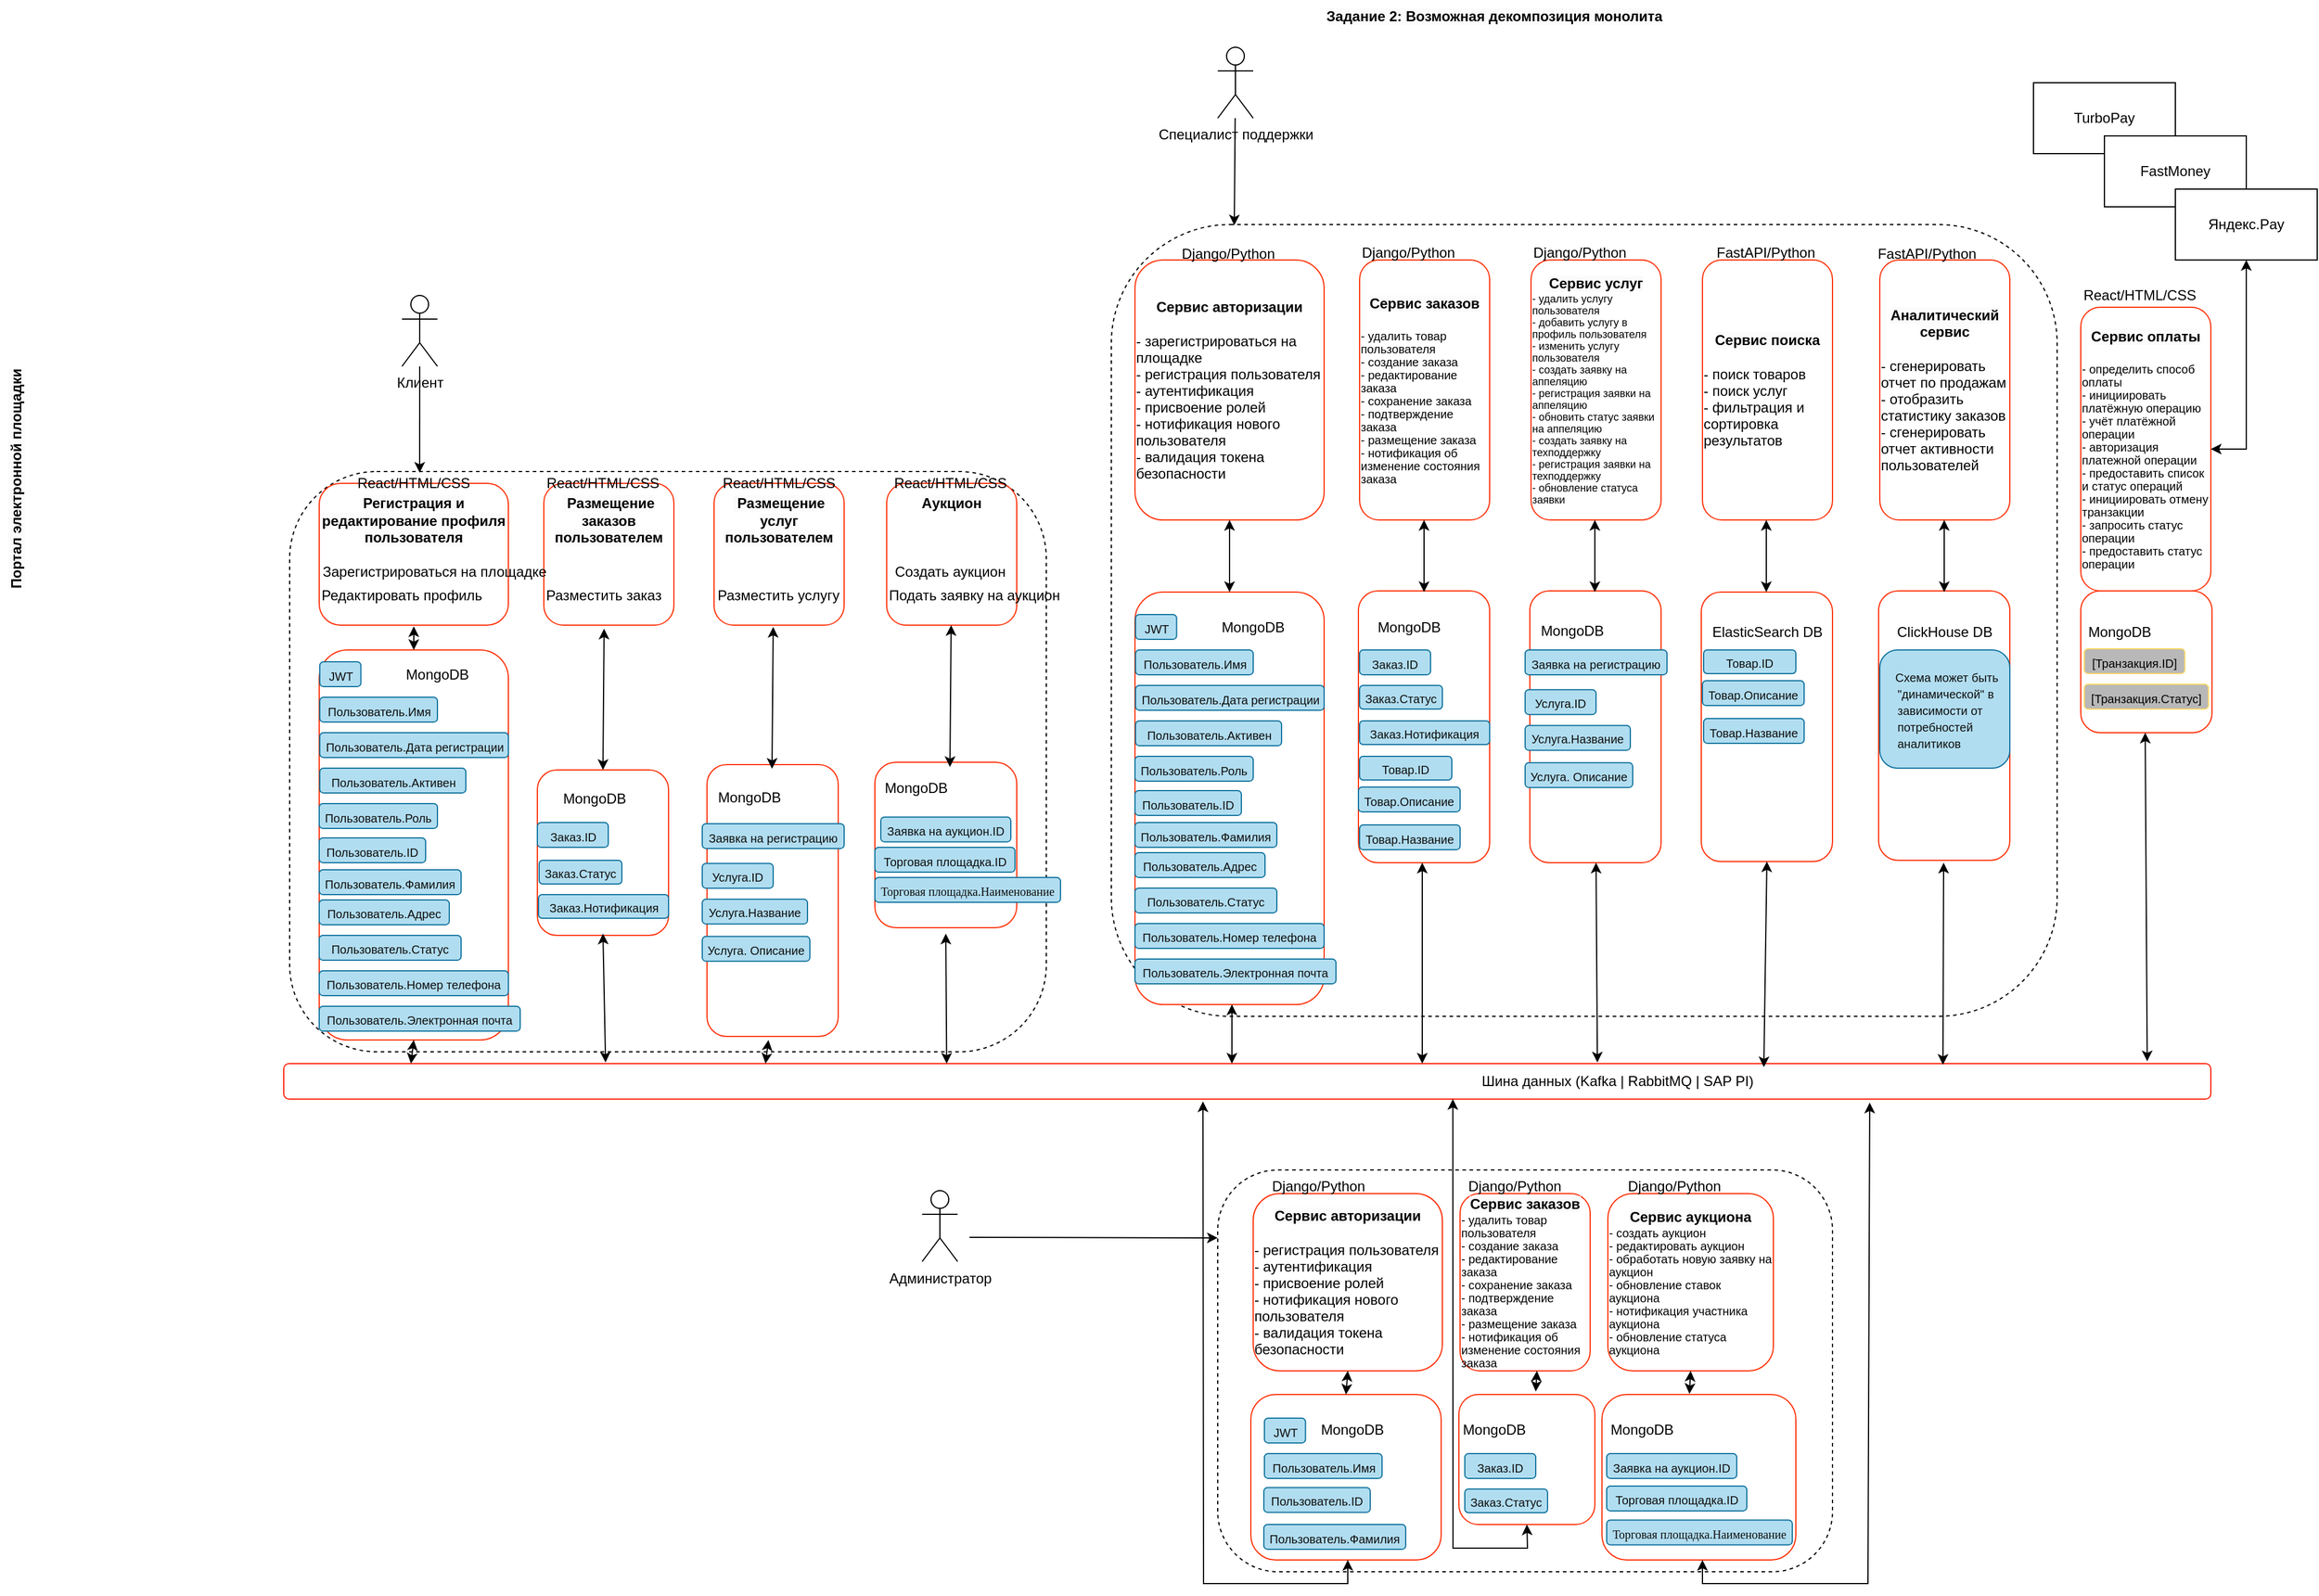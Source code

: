 <mxfile version="26.0.11">
  <diagram id="kgpKYQtTHZ0yAKxKKP6v" name="Page-1">
    <mxGraphModel dx="1972" dy="766" grid="1" gridSize="10" guides="1" tooltips="1" connect="1" arrows="1" fold="1" page="1" pageScale="1" pageWidth="850" pageHeight="1100" math="0" shadow="0">
      <root>
        <mxCell id="0" />
        <mxCell id="1" parent="0" />
        <mxCell id="50NvU-xwB35Kj3Ts2R44-38" value="" style="rounded=1;whiteSpace=wrap;html=1;dashed=1;" vertex="1" parent="1">
          <mxGeometry x="200" y="1050" width="520" height="340" as="geometry" />
        </mxCell>
        <mxCell id="50NvU-xwB35Kj3Ts2R44-118" value="" style="rounded=1;whiteSpace=wrap;html=1;strokeColor=#FF320A;" vertex="1" parent="1">
          <mxGeometry x="525" y="1240" width="164" height="140" as="geometry" />
        </mxCell>
        <mxCell id="50NvU-xwB35Kj3Ts2R44-117" value="" style="rounded=1;whiteSpace=wrap;html=1;strokeColor=#FF320A;" vertex="1" parent="1">
          <mxGeometry x="404" y="1240" width="115" height="110" as="geometry" />
        </mxCell>
        <mxCell id="50NvU-xwB35Kj3Ts2R44-116" value="" style="rounded=1;whiteSpace=wrap;html=1;strokeColor=#FF320A;" vertex="1" parent="1">
          <mxGeometry x="228" y="1240" width="161" height="140" as="geometry" />
        </mxCell>
        <mxCell id="50NvU-xwB35Kj3Ts2R44-114" value="" style="rounded=1;whiteSpace=wrap;html=1;strokeColor=#FF320A;" vertex="1" parent="1">
          <mxGeometry x="930" y="560" width="111" height="120" as="geometry" />
        </mxCell>
        <mxCell id="50NvU-xwB35Kj3Ts2R44-24" value="" style="rounded=1;whiteSpace=wrap;html=1;dashed=1;" vertex="1" parent="1">
          <mxGeometry x="110" y="250" width="800" height="670" as="geometry" />
        </mxCell>
        <mxCell id="50NvU-xwB35Kj3Ts2R44-113" value="" style="rounded=1;whiteSpace=wrap;html=1;strokeColor=#FF320A;" vertex="1" parent="1">
          <mxGeometry x="759" y="560" width="111" height="228" as="geometry" />
        </mxCell>
        <mxCell id="50NvU-xwB35Kj3Ts2R44-112" value="" style="rounded=1;whiteSpace=wrap;html=1;strokeColor=#FF320A;" vertex="1" parent="1">
          <mxGeometry x="609" y="561" width="111" height="228" as="geometry" />
        </mxCell>
        <mxCell id="50NvU-xwB35Kj3Ts2R44-111" value="" style="rounded=1;whiteSpace=wrap;html=1;strokeColor=#FF320A;" vertex="1" parent="1">
          <mxGeometry x="464" y="560" width="111" height="230" as="geometry" />
        </mxCell>
        <mxCell id="50NvU-xwB35Kj3Ts2R44-110" value="" style="rounded=1;whiteSpace=wrap;html=1;strokeColor=#FF320A;" vertex="1" parent="1">
          <mxGeometry x="319" y="560" width="111" height="230" as="geometry" />
        </mxCell>
        <mxCell id="50NvU-xwB35Kj3Ts2R44-109" value="" style="rounded=1;whiteSpace=wrap;html=1;strokeColor=#FF320A;" vertex="1" parent="1">
          <mxGeometry x="130" y="561" width="160" height="349" as="geometry" />
        </mxCell>
        <mxCell id="50NvU-xwB35Kj3Ts2R44-22" value="" style="rounded=1;whiteSpace=wrap;html=1;dashed=1;" vertex="1" parent="1">
          <mxGeometry x="-585" y="459" width="640" height="491" as="geometry" />
        </mxCell>
        <mxCell id="s-tv678PbhezY-uhHTnp-1" value="&lt;b&gt;Сервис авторизации&lt;/b&gt;&lt;div&gt;&lt;br&gt;&lt;/div&gt;&lt;div&gt;&lt;p style=&quot;margin: 0px; font-variant-numeric: normal; font-variant-east-asian: normal; font-variant-alternates: normal; font-kerning: auto; font-optical-sizing: auto; font-feature-settings: normal; font-variation-settings: normal; font-stretch: normal; line-height: normal; text-align: start;&quot; class=&quot;p1&quot;&gt;- зарегистрироваться на площадке&lt;/p&gt;&lt;p style=&quot;margin: 0px; font-variant-numeric: normal; font-variant-east-asian: normal; font-variant-alternates: normal; font-kerning: auto; font-optical-sizing: auto; font-feature-settings: normal; font-variation-settings: normal; font-stretch: normal; line-height: normal; text-align: start;&quot; class=&quot;p1&quot;&gt;- регистрация пользователя&lt;/p&gt;&lt;p style=&quot;margin: 0px; font-variant-numeric: normal; font-variant-east-asian: normal; font-variant-alternates: normal; font-kerning: auto; font-optical-sizing: auto; font-feature-settings: normal; font-variation-settings: normal; font-stretch: normal; line-height: normal; text-align: start;&quot; class=&quot;p1&quot;&gt;- аутентификация&lt;/p&gt;&lt;p style=&quot;margin: 0px; font-variant-numeric: normal; font-variant-east-asian: normal; font-variant-alternates: normal; font-kerning: auto; font-optical-sizing: auto; font-feature-settings: normal; font-variation-settings: normal; font-stretch: normal; line-height: normal; text-align: start;&quot; class=&quot;p1&quot;&gt;- присвоение ролей&lt;/p&gt;&lt;p style=&quot;margin: 0px; font-variant-numeric: normal; font-variant-east-asian: normal; font-variant-alternates: normal; font-kerning: auto; font-optical-sizing: auto; font-feature-settings: normal; font-variation-settings: normal; font-stretch: normal; line-height: normal; text-align: start;&quot; class=&quot;p1&quot;&gt;- нотификация нового пользователя&lt;/p&gt;&lt;p style=&quot;margin: 0px; font-variant-numeric: normal; font-variant-east-asian: normal; font-variant-alternates: normal; font-kerning: auto; font-optical-sizing: auto; font-feature-settings: normal; font-variation-settings: normal; font-stretch: normal; line-height: normal; text-align: start;&quot; class=&quot;p1&quot;&gt;- валидация токена безопасности&lt;/p&gt;&lt;/div&gt;" style="rounded=1;whiteSpace=wrap;html=1;strokeColor=light-dark(#FF320A,#FFFFFF);" parent="1" vertex="1">
          <mxGeometry x="130" y="280" width="160" height="220" as="geometry" />
        </mxCell>
        <mxCell id="s-tv678PbhezY-uhHTnp-4" value="&lt;span style=&quot;color: rgb(0, 0, 0); font-family: Helvetica; font-size: 12px; font-style: normal; font-variant-ligatures: normal; font-variant-caps: normal; font-weight: 700; letter-spacing: normal; orphans: 2; text-align: center; text-indent: 0px; text-transform: none; widows: 2; word-spacing: 0px; -webkit-text-stroke-width: 0px; white-space: nowrap; background-color: rgb(251, 251, 251); text-decoration-thickness: initial; text-decoration-style: initial; text-decoration-color: initial; display: inline !important; float: none;&quot;&gt;Задание 2: Возможная декомпозиция монолита&lt;/span&gt;" style="text;whiteSpace=wrap;html=1;" parent="1" vertex="1">
          <mxGeometry x="290" y="60" width="310" height="40" as="geometry" />
        </mxCell>
        <mxCell id="s-tv678PbhezY-uhHTnp-5" value="&lt;span style=&quot;color: rgb(0, 0, 0); font-family: Helvetica; font-size: 12px; font-style: normal; font-variant-ligatures: normal; font-variant-caps: normal; font-weight: 700; letter-spacing: normal; orphans: 2; text-align: center; text-indent: 0px; text-transform: none; widows: 2; word-spacing: 0px; -webkit-text-stroke-width: 0px; white-space: nowrap; background-color: rgb(251, 251, 251); text-decoration-thickness: initial; text-decoration-style: initial; text-decoration-color: initial; display: inline !important; float: none;&quot;&gt;Портал электронной площадки&lt;/span&gt;" style="text;whiteSpace=wrap;html=1;rotation=270;" parent="1" vertex="1">
          <mxGeometry x="-920" y="430" width="220" height="40" as="geometry" />
        </mxCell>
        <mxCell id="s-tv678PbhezY-uhHTnp-7" value="&lt;span style=&quot;color: rgb(0, 0, 0); font-family: Helvetica; font-size: 12px; font-style: normal; font-variant-ligatures: normal; font-variant-caps: normal; letter-spacing: normal; orphans: 2; text-align: center; text-indent: 0px; text-transform: none; widows: 2; word-spacing: 0px; -webkit-text-stroke-width: 0px; white-space: normal; background-color: rgb(251, 251, 251); text-decoration-thickness: initial; text-decoration-style: initial; text-decoration-color: initial; float: none; display: inline !important;&quot;&gt;&lt;b&gt;Сервис заказов&lt;/b&gt;&lt;/span&gt;&lt;div&gt;&lt;br&gt;&lt;div&gt;&lt;span style=&quot;color: rgb(0, 0, 0); font-family: Helvetica; font-style: normal; font-variant-ligatures: normal; font-variant-caps: normal; font-weight: 400; letter-spacing: normal; orphans: 2; text-align: center; text-indent: 0px; text-transform: none; widows: 2; word-spacing: 0px; -webkit-text-stroke-width: 0px; white-space: normal; background-color: rgb(251, 251, 251); text-decoration-thickness: initial; text-decoration-style: initial; text-decoration-color: initial; float: none; display: inline !important;&quot;&gt;&lt;font style=&quot;font-size: 10px;&quot;&gt;&lt;p style=&quot;margin: 0px; font-variant-numeric: normal; font-variant-east-asian: normal; font-variant-alternates: normal; font-kerning: auto; font-optical-sizing: auto; font-feature-settings: normal; font-variation-settings: normal; font-stretch: normal; line-height: normal; text-align: start;&quot; class=&quot;p1&quot;&gt;- удалить товар пользователя&lt;/p&gt;&lt;p style=&quot;margin: 0px; font-variant-numeric: normal; font-variant-east-asian: normal; font-variant-alternates: normal; font-kerning: auto; font-optical-sizing: auto; font-feature-settings: normal; font-variation-settings: normal; font-stretch: normal; line-height: normal; text-align: start;&quot; class=&quot;p1&quot;&gt;- создание заказа&lt;/p&gt;&lt;p style=&quot;margin: 0px; font-variant-numeric: normal; font-variant-east-asian: normal; font-variant-alternates: normal; font-kerning: auto; font-optical-sizing: auto; font-feature-settings: normal; font-variation-settings: normal; font-stretch: normal; line-height: normal; text-align: start;&quot; class=&quot;p1&quot;&gt;- редактирование заказа&lt;/p&gt;&lt;p style=&quot;margin: 0px; font-variant-numeric: normal; font-variant-east-asian: normal; font-variant-alternates: normal; font-kerning: auto; font-optical-sizing: auto; font-feature-settings: normal; font-variation-settings: normal; font-stretch: normal; line-height: normal; text-align: start;&quot; class=&quot;p1&quot;&gt;- сохранение заказа&lt;/p&gt;&lt;p style=&quot;margin: 0px; font-variant-numeric: normal; font-variant-east-asian: normal; font-variant-alternates: normal; font-kerning: auto; font-optical-sizing: auto; font-feature-settings: normal; font-variation-settings: normal; font-stretch: normal; line-height: normal; text-align: start;&quot; class=&quot;p1&quot;&gt;- подтверждение заказа&lt;/p&gt;&lt;p style=&quot;margin: 0px; font-variant-numeric: normal; font-variant-east-asian: normal; font-variant-alternates: normal; font-kerning: auto; font-optical-sizing: auto; font-feature-settings: normal; font-variation-settings: normal; font-stretch: normal; line-height: normal; text-align: start;&quot; class=&quot;p1&quot;&gt;- размещение заказа&lt;/p&gt;&lt;p style=&quot;margin: 0px; font-variant-numeric: normal; font-variant-east-asian: normal; font-variant-alternates: normal; font-kerning: auto; font-optical-sizing: auto; font-feature-settings: normal; font-variation-settings: normal; font-stretch: normal; line-height: normal; text-align: start;&quot; class=&quot;p1&quot;&gt;- нотификация об изменение состояния заказа&lt;/p&gt;&lt;/font&gt;&lt;/span&gt;&lt;/div&gt;&lt;/div&gt;" style="rounded=1;whiteSpace=wrap;html=1;strokeColor=light-dark(#FF320A,#FFFFFF);" parent="1" vertex="1">
          <mxGeometry x="320" y="280" width="110" height="220" as="geometry" />
        </mxCell>
        <mxCell id="s-tv678PbhezY-uhHTnp-8" value="&lt;span style=&quot;color: rgb(0, 0, 0); font-family: Helvetica; font-size: 12px; font-style: normal; font-variant-ligatures: normal; font-variant-caps: normal; letter-spacing: normal; orphans: 2; text-align: center; text-indent: 0px; text-transform: none; widows: 2; word-spacing: 0px; -webkit-text-stroke-width: 0px; white-space: normal; background-color: rgb(251, 251, 251); text-decoration-thickness: initial; text-decoration-style: initial; text-decoration-color: initial; float: none; display: inline !important;&quot;&gt;&lt;b&gt;Сервис услуг&lt;/b&gt;&lt;/span&gt;&lt;div&gt;&lt;span style=&quot;color: rgb(0, 0, 0); font-family: Helvetica; font-size: 12px; font-style: normal; font-variant-ligatures: normal; font-variant-caps: normal; font-weight: 400; letter-spacing: normal; orphans: 2; text-align: center; text-indent: 0px; text-transform: none; widows: 2; word-spacing: 0px; -webkit-text-stroke-width: 0px; white-space: normal; background-color: rgb(251, 251, 251); text-decoration-thickness: initial; text-decoration-style: initial; text-decoration-color: initial; display: inline !important; float: none;&quot;&gt;&lt;p style=&quot;font-variant-numeric: normal; font-variant-east-asian: normal; font-variant-alternates: normal; font-kerning: auto; font-optical-sizing: auto; font-feature-settings: normal; font-variation-settings: normal; font-stretch: normal; font-size: 9px; line-height: normal; margin: 0px; text-align: start;&quot; class=&quot;p1&quot;&gt;- удалить услугу пользователя&lt;/p&gt;&lt;p style=&quot;font-variant-numeric: normal; font-variant-east-asian: normal; font-variant-alternates: normal; font-kerning: auto; font-optical-sizing: auto; font-feature-settings: normal; font-variation-settings: normal; font-stretch: normal; font-size: 9px; line-height: normal; margin: 0px; text-align: start;&quot; class=&quot;p1&quot;&gt;- добавить услугу в профиль пользователя&lt;/p&gt;&lt;p style=&quot;font-variant-numeric: normal; font-variant-east-asian: normal; font-variant-alternates: normal; font-kerning: auto; font-optical-sizing: auto; font-feature-settings: normal; font-variation-settings: normal; font-stretch: normal; font-size: 9px; line-height: normal; margin: 0px; text-align: start;&quot; class=&quot;p1&quot;&gt;- изменить услугу пользователя&lt;/p&gt;&lt;p style=&quot;font-variant-numeric: normal; font-variant-east-asian: normal; font-variant-alternates: normal; font-kerning: auto; font-optical-sizing: auto; font-feature-settings: normal; font-variation-settings: normal; font-stretch: normal; font-size: 9px; line-height: normal; margin: 0px; text-align: start;&quot; class=&quot;p1&quot;&gt;- создать заявку на аппеляцию&lt;/p&gt;&lt;p style=&quot;font-variant-numeric: normal; font-variant-east-asian: normal; font-variant-alternates: normal; font-kerning: auto; font-optical-sizing: auto; font-feature-settings: normal; font-variation-settings: normal; font-stretch: normal; font-size: 9px; line-height: normal; margin: 0px; text-align: start;&quot; class=&quot;p1&quot;&gt;- регистрация заявки на аппеляцию&lt;/p&gt;&lt;p style=&quot;font-variant-numeric: normal; font-variant-east-asian: normal; font-variant-alternates: normal; font-kerning: auto; font-optical-sizing: auto; font-feature-settings: normal; font-variation-settings: normal; font-stretch: normal; font-size: 9px; line-height: normal; margin: 0px; text-align: start;&quot; class=&quot;p1&quot;&gt;- обновить статус заявки на аппеляцию&lt;/p&gt;&lt;p style=&quot;font-variant-numeric: normal; font-variant-east-asian: normal; font-variant-alternates: normal; font-kerning: auto; font-optical-sizing: auto; font-feature-settings: normal; font-variation-settings: normal; font-stretch: normal; font-size: 9px; line-height: normal; margin: 0px; text-align: start;&quot; class=&quot;p1&quot;&gt;- создать заявку на техподдержку&lt;/p&gt;&lt;p style=&quot;font-variant-numeric: normal; font-variant-east-asian: normal; font-variant-alternates: normal; font-kerning: auto; font-optical-sizing: auto; font-feature-settings: normal; font-variation-settings: normal; font-stretch: normal; font-size: 9px; line-height: normal; margin: 0px; text-align: start;&quot; class=&quot;p1&quot;&gt;- регистрация заявки на техподдержку&lt;/p&gt;&lt;p style=&quot;font-variant-numeric: normal; font-variant-east-asian: normal; font-variant-alternates: normal; font-kerning: auto; font-optical-sizing: auto; font-feature-settings: normal; font-variation-settings: normal; font-stretch: normal; font-size: 9px; line-height: normal; margin: 0px; text-align: start;&quot; class=&quot;p1&quot;&gt;- обновление статуса заявки&lt;span class=&quot;Apple-converted-space&quot;&gt;&amp;nbsp;&lt;/span&gt;&lt;/p&gt;&lt;/span&gt;&lt;/div&gt;" style="rounded=1;whiteSpace=wrap;html=1;strokeColor=light-dark(#FF320A,#FFFFFF);" parent="1" vertex="1">
          <mxGeometry x="465" y="280" width="110" height="220" as="geometry" />
        </mxCell>
        <mxCell id="s-tv678PbhezY-uhHTnp-16" value="&lt;span style=&quot;color: rgb(0, 0, 0); font-family: Helvetica; font-size: 12px; font-style: normal; font-variant-ligatures: normal; font-variant-caps: normal; letter-spacing: normal; orphans: 2; text-align: center; text-indent: 0px; text-transform: none; widows: 2; word-spacing: 0px; -webkit-text-stroke-width: 0px; white-space: normal; background-color: rgb(251, 251, 251); text-decoration-thickness: initial; text-decoration-style: initial; text-decoration-color: initial; float: none; display: inline !important;&quot;&gt;&lt;b&gt;Регистрация и редактирование профиля пользователя&lt;/b&gt;&lt;/span&gt;&lt;div&gt;&lt;span style=&quot;color: rgb(0, 0, 0); font-family: Helvetica; font-size: 12px; font-style: normal; font-variant-ligatures: normal; font-variant-caps: normal; letter-spacing: normal; orphans: 2; text-align: center; text-indent: 0px; text-transform: none; widows: 2; word-spacing: 0px; -webkit-text-stroke-width: 0px; white-space: normal; background-color: rgb(251, 251, 251); text-decoration-thickness: initial; text-decoration-style: initial; text-decoration-color: initial; float: none; display: inline !important;&quot;&gt;&lt;b&gt;&lt;br&gt;&lt;/b&gt;&lt;/span&gt;&lt;/div&gt;&lt;div&gt;&lt;span style=&quot;color: rgb(0, 0, 0); font-family: Helvetica; font-size: 12px; font-style: normal; font-variant-ligatures: normal; font-variant-caps: normal; letter-spacing: normal; orphans: 2; text-align: center; text-indent: 0px; text-transform: none; widows: 2; word-spacing: 0px; -webkit-text-stroke-width: 0px; white-space: normal; background-color: rgb(251, 251, 251); text-decoration-thickness: initial; text-decoration-style: initial; text-decoration-color: initial; float: none; display: inline !important;&quot;&gt;&lt;b&gt;&lt;br&gt;&lt;/b&gt;&lt;/span&gt;&lt;/div&gt;&lt;div&gt;&lt;span style=&quot;color: rgb(0, 0, 0); font-family: Helvetica; font-size: 12px; font-style: normal; font-variant-ligatures: normal; font-variant-caps: normal; letter-spacing: normal; orphans: 2; text-align: center; text-indent: 0px; text-transform: none; widows: 2; word-spacing: 0px; -webkit-text-stroke-width: 0px; white-space: normal; background-color: rgb(251, 251, 251); text-decoration-thickness: initial; text-decoration-style: initial; text-decoration-color: initial; float: none; display: inline !important;&quot;&gt;&lt;b&gt;&lt;br&gt;&lt;/b&gt;&lt;/span&gt;&lt;/div&gt;&lt;div&gt;&lt;span style=&quot;color: rgb(0, 0, 0); font-family: Helvetica; font-size: 12px; font-style: normal; font-variant-ligatures: normal; font-variant-caps: normal; font-weight: 400; letter-spacing: normal; orphans: 2; text-align: center; text-indent: 0px; text-transform: none; widows: 2; word-spacing: 0px; -webkit-text-stroke-width: 0px; white-space: normal; background-color: rgb(251, 251, 251); text-decoration-thickness: initial; text-decoration-style: initial; text-decoration-color: initial; display: inline !important; float: none;&quot;&gt;&lt;br&gt;&lt;/span&gt;&lt;/div&gt;" style="rounded=1;whiteSpace=wrap;html=1;strokeColor=light-dark(#FF320A,#FFFFFF);" parent="1" vertex="1">
          <mxGeometry x="-560" y="469" width="160" height="120" as="geometry" />
        </mxCell>
        <mxCell id="s-tv678PbhezY-uhHTnp-21" value="&lt;span style=&quot;color: rgb(0, 0, 0); font-family: Helvetica; font-size: 12px; font-style: normal; font-variant-ligatures: normal; font-variant-caps: normal; letter-spacing: normal; orphans: 2; text-align: center; text-indent: 0px; text-transform: none; widows: 2; word-spacing: 0px; -webkit-text-stroke-width: 0px; white-space: normal; background-color: rgb(251, 251, 251); text-decoration-thickness: initial; text-decoration-style: initial; text-decoration-color: initial; float: none; display: inline !important;&quot;&gt;&lt;b&gt;&amp;nbsp;Размещение заказов пользователем&lt;/b&gt;&lt;/span&gt;&lt;div&gt;&lt;span style=&quot;color: rgb(0, 0, 0); font-family: Helvetica; font-size: 12px; font-style: normal; font-variant-ligatures: normal; font-variant-caps: normal; letter-spacing: normal; orphans: 2; text-align: center; text-indent: 0px; text-transform: none; widows: 2; word-spacing: 0px; -webkit-text-stroke-width: 0px; white-space: normal; background-color: rgb(251, 251, 251); text-decoration-thickness: initial; text-decoration-style: initial; text-decoration-color: initial; float: none; display: inline !important;&quot;&gt;&lt;b&gt;&lt;br&gt;&lt;/b&gt;&lt;/span&gt;&lt;/div&gt;&lt;div&gt;&lt;span style=&quot;color: rgb(0, 0, 0); font-family: Helvetica; font-size: 12px; font-style: normal; font-variant-ligatures: normal; font-variant-caps: normal; letter-spacing: normal; orphans: 2; text-align: center; text-indent: 0px; text-transform: none; widows: 2; word-spacing: 0px; -webkit-text-stroke-width: 0px; white-space: normal; background-color: rgb(251, 251, 251); text-decoration-thickness: initial; text-decoration-style: initial; text-decoration-color: initial; float: none; display: inline !important;&quot;&gt;&lt;b&gt;&lt;br&gt;&lt;/b&gt;&lt;/span&gt;&lt;/div&gt;&lt;div&gt;&lt;span style=&quot;color: rgb(0, 0, 0); font-family: Helvetica; font-size: 12px; font-style: normal; font-variant-ligatures: normal; font-variant-caps: normal; letter-spacing: normal; orphans: 2; text-align: center; text-indent: 0px; text-transform: none; widows: 2; word-spacing: 0px; -webkit-text-stroke-width: 0px; white-space: normal; background-color: rgb(251, 251, 251); text-decoration-thickness: initial; text-decoration-style: initial; text-decoration-color: initial; float: none; display: inline !important;&quot;&gt;&lt;b&gt;&lt;br&gt;&lt;/b&gt;&lt;/span&gt;&lt;/div&gt;&lt;div&gt;&lt;span style=&quot;color: rgb(0, 0, 0); font-family: Helvetica; font-size: 12px; font-style: normal; font-variant-ligatures: normal; font-variant-caps: normal; font-weight: 400; letter-spacing: normal; orphans: 2; text-align: center; text-indent: 0px; text-transform: none; widows: 2; word-spacing: 0px; -webkit-text-stroke-width: 0px; white-space: normal; background-color: rgb(251, 251, 251); text-decoration-thickness: initial; text-decoration-style: initial; text-decoration-color: initial; display: inline !important; float: none;&quot;&gt;&lt;br&gt;&lt;/span&gt;&lt;/div&gt;" style="rounded=1;whiteSpace=wrap;html=1;strokeColor=light-dark(#FF320A,#FFFFFF);" parent="1" vertex="1">
          <mxGeometry x="-370" y="469" width="110" height="120" as="geometry" />
        </mxCell>
        <mxCell id="s-tv678PbhezY-uhHTnp-22" value="&lt;span style=&quot;color: rgb(0, 0, 0); font-family: Helvetica; font-size: 12px; font-style: normal; font-variant-ligatures: normal; font-variant-caps: normal; letter-spacing: normal; orphans: 2; text-align: center; text-indent: 0px; text-transform: none; widows: 2; word-spacing: 0px; -webkit-text-stroke-width: 0px; white-space: normal; background-color: rgb(251, 251, 251); text-decoration-thickness: initial; text-decoration-style: initial; text-decoration-color: initial; float: none; display: inline !important;&quot;&gt;&lt;b&gt;&amp;nbsp;Размещение услуг пользователем&lt;/b&gt;&lt;/span&gt;&lt;div&gt;&lt;span style=&quot;color: rgb(0, 0, 0); font-family: Helvetica; font-size: 12px; font-style: normal; font-variant-ligatures: normal; font-variant-caps: normal; letter-spacing: normal; orphans: 2; text-align: center; text-indent: 0px; text-transform: none; widows: 2; word-spacing: 0px; -webkit-text-stroke-width: 0px; white-space: normal; background-color: rgb(251, 251, 251); text-decoration-thickness: initial; text-decoration-style: initial; text-decoration-color: initial; float: none; display: inline !important;&quot;&gt;&lt;b&gt;&lt;br&gt;&lt;/b&gt;&lt;/span&gt;&lt;/div&gt;&lt;div&gt;&lt;span style=&quot;color: rgb(0, 0, 0); font-family: Helvetica; font-size: 12px; font-style: normal; font-variant-ligatures: normal; font-variant-caps: normal; letter-spacing: normal; orphans: 2; text-align: center; text-indent: 0px; text-transform: none; widows: 2; word-spacing: 0px; -webkit-text-stroke-width: 0px; white-space: normal; background-color: rgb(251, 251, 251); text-decoration-thickness: initial; text-decoration-style: initial; text-decoration-color: initial; float: none; display: inline !important;&quot;&gt;&lt;b&gt;&lt;br&gt;&lt;/b&gt;&lt;/span&gt;&lt;/div&gt;&lt;div&gt;&lt;span style=&quot;color: rgb(0, 0, 0); font-family: Helvetica; font-size: 12px; font-style: normal; font-variant-ligatures: normal; font-variant-caps: normal; letter-spacing: normal; orphans: 2; text-align: center; text-indent: 0px; text-transform: none; widows: 2; word-spacing: 0px; -webkit-text-stroke-width: 0px; white-space: normal; background-color: rgb(251, 251, 251); text-decoration-thickness: initial; text-decoration-style: initial; text-decoration-color: initial; float: none; display: inline !important;&quot;&gt;&lt;b&gt;&lt;br&gt;&lt;/b&gt;&lt;/span&gt;&lt;/div&gt;&lt;div&gt;&lt;span style=&quot;color: rgb(0, 0, 0); font-family: Helvetica; font-size: 12px; font-style: normal; font-variant-ligatures: normal; font-variant-caps: normal; font-weight: 400; letter-spacing: normal; orphans: 2; text-align: center; text-indent: 0px; text-transform: none; widows: 2; word-spacing: 0px; -webkit-text-stroke-width: 0px; white-space: normal; background-color: rgb(251, 251, 251); text-decoration-thickness: initial; text-decoration-style: initial; text-decoration-color: initial; display: inline !important; float: none;&quot;&gt;&lt;br&gt;&lt;/span&gt;&lt;/div&gt;" style="rounded=1;whiteSpace=wrap;html=1;strokeColor=light-dark(#FF320A,#FFFFFF);" parent="1" vertex="1">
          <mxGeometry x="-226" y="469" width="110" height="120" as="geometry" />
        </mxCell>
        <mxCell id="s-tv678PbhezY-uhHTnp-23" value="&lt;span style=&quot;color: rgb(0, 0, 0); font-family: Helvetica; font-size: 12px; font-style: normal; font-variant-ligatures: normal; font-variant-caps: normal; letter-spacing: normal; orphans: 2; text-align: center; text-indent: 0px; text-transform: none; widows: 2; word-spacing: 0px; -webkit-text-stroke-width: 0px; white-space: normal; background-color: rgb(251, 251, 251); text-decoration-thickness: initial; text-decoration-style: initial; text-decoration-color: initial; float: none; display: inline !important;&quot;&gt;&lt;b&gt;Аукцион&lt;/b&gt;&lt;/span&gt;&lt;div&gt;&lt;span style=&quot;color: rgb(0, 0, 0); font-family: Helvetica; font-size: 12px; font-style: normal; font-variant-ligatures: normal; font-variant-caps: normal; letter-spacing: normal; orphans: 2; text-align: center; text-indent: 0px; text-transform: none; widows: 2; word-spacing: 0px; -webkit-text-stroke-width: 0px; white-space: normal; background-color: rgb(251, 251, 251); text-decoration-thickness: initial; text-decoration-style: initial; text-decoration-color: initial; float: none; display: inline !important;&quot;&gt;&lt;b&gt;&lt;br&gt;&lt;/b&gt;&lt;/span&gt;&lt;/div&gt;&lt;div&gt;&lt;span style=&quot;color: rgb(0, 0, 0); font-family: Helvetica; font-size: 12px; font-style: normal; font-variant-ligatures: normal; font-variant-caps: normal; letter-spacing: normal; orphans: 2; text-align: center; text-indent: 0px; text-transform: none; widows: 2; word-spacing: 0px; -webkit-text-stroke-width: 0px; white-space: normal; background-color: rgb(251, 251, 251); text-decoration-thickness: initial; text-decoration-style: initial; text-decoration-color: initial; float: none; display: inline !important;&quot;&gt;&lt;b&gt;&lt;br&gt;&lt;/b&gt;&lt;/span&gt;&lt;/div&gt;&lt;div&gt;&lt;span style=&quot;color: rgb(0, 0, 0); font-family: Helvetica; font-size: 12px; font-style: normal; font-variant-ligatures: normal; font-variant-caps: normal; letter-spacing: normal; orphans: 2; text-align: center; text-indent: 0px; text-transform: none; widows: 2; word-spacing: 0px; -webkit-text-stroke-width: 0px; white-space: normal; background-color: rgb(251, 251, 251); text-decoration-thickness: initial; text-decoration-style: initial; text-decoration-color: initial; float: none; display: inline !important;&quot;&gt;&lt;b&gt;&lt;br&gt;&lt;/b&gt;&lt;/span&gt;&lt;/div&gt;&lt;div&gt;&lt;span style=&quot;color: rgb(0, 0, 0); font-family: Helvetica; font-size: 12px; font-style: normal; font-variant-ligatures: normal; font-variant-caps: normal; letter-spacing: normal; orphans: 2; text-align: center; text-indent: 0px; text-transform: none; widows: 2; word-spacing: 0px; -webkit-text-stroke-width: 0px; white-space: normal; background-color: rgb(251, 251, 251); text-decoration-thickness: initial; text-decoration-style: initial; text-decoration-color: initial; float: none; display: inline !important;&quot;&gt;&lt;b&gt;&lt;br&gt;&lt;/b&gt;&lt;/span&gt;&lt;/div&gt;&lt;div&gt;&lt;span style=&quot;color: rgb(0, 0, 0); font-family: Helvetica; font-size: 12px; font-style: normal; font-variant-ligatures: normal; font-variant-caps: normal; letter-spacing: normal; orphans: 2; text-align: center; text-indent: 0px; text-transform: none; widows: 2; word-spacing: 0px; -webkit-text-stroke-width: 0px; white-space: normal; background-color: rgb(251, 251, 251); text-decoration-thickness: initial; text-decoration-style: initial; text-decoration-color: initial; float: none; display: inline !important;&quot;&gt;&lt;b&gt;&lt;br&gt;&lt;/b&gt;&lt;/span&gt;&lt;/div&gt;&lt;div&gt;&lt;span style=&quot;color: rgb(0, 0, 0); font-family: Helvetica; font-size: 12px; font-style: normal; font-variant-ligatures: normal; font-variant-caps: normal; font-weight: 400; letter-spacing: normal; orphans: 2; text-align: center; text-indent: 0px; text-transform: none; widows: 2; word-spacing: 0px; -webkit-text-stroke-width: 0px; white-space: normal; background-color: rgb(251, 251, 251); text-decoration-thickness: initial; text-decoration-style: initial; text-decoration-color: initial; display: inline !important; float: none;&quot;&gt;&lt;br&gt;&lt;/span&gt;&lt;/div&gt;" style="rounded=1;whiteSpace=wrap;html=1;strokeColor=light-dark(#FF320A,#FFFFFF);" parent="1" vertex="1">
          <mxGeometry x="-80" y="469" width="110" height="120" as="geometry" />
        </mxCell>
        <mxCell id="s-tv678PbhezY-uhHTnp-25" value="&lt;span style=&quot;color: rgb(0, 0, 0); font-family: Helvetica; font-size: 12px; font-style: normal; font-variant-ligatures: normal; font-variant-caps: normal; letter-spacing: normal; orphans: 2; text-align: center; text-indent: 0px; text-transform: none; widows: 2; word-spacing: 0px; -webkit-text-stroke-width: 0px; white-space: normal; background-color: rgb(251, 251, 251); text-decoration-thickness: initial; text-decoration-style: initial; text-decoration-color: initial; float: none; display: inline !important;&quot;&gt;&lt;b&gt;Сервис поиска&lt;/b&gt;&lt;/span&gt;&lt;div&gt;&lt;br&gt;&lt;div&gt;&lt;span style=&quot;color: rgb(0, 0, 0); font-family: Helvetica; font-size: 12px; font-style: normal; font-variant-ligatures: normal; font-variant-caps: normal; font-weight: 400; letter-spacing: normal; orphans: 2; text-align: center; text-indent: 0px; text-transform: none; widows: 2; word-spacing: 0px; -webkit-text-stroke-width: 0px; white-space: normal; background-color: rgb(251, 251, 251); text-decoration-thickness: initial; text-decoration-style: initial; text-decoration-color: initial; display: inline !important; float: none;&quot;&gt;&lt;p style=&quot;margin: 0px; font-variant-numeric: normal; font-variant-east-asian: normal; font-variant-alternates: normal; font-kerning: auto; font-optical-sizing: auto; font-feature-settings: normal; font-variation-settings: normal; font-stretch: normal; line-height: normal; text-align: start;&quot; class=&quot;p1&quot;&gt;- поиск товаров&lt;/p&gt;&lt;p style=&quot;margin: 0px; font-variant-numeric: normal; font-variant-east-asian: normal; font-variant-alternates: normal; font-kerning: auto; font-optical-sizing: auto; font-feature-settings: normal; font-variation-settings: normal; font-stretch: normal; line-height: normal; text-align: start;&quot; class=&quot;p1&quot;&gt;- поиск услуг&lt;/p&gt;&lt;p style=&quot;margin: 0px; font-variant-numeric: normal; font-variant-east-asian: normal; font-variant-alternates: normal; font-kerning: auto; font-optical-sizing: auto; font-feature-settings: normal; font-variation-settings: normal; font-stretch: normal; line-height: normal; text-align: start;&quot; class=&quot;p1&quot;&gt;- фильтрация и сортировка результатов&lt;/p&gt;&lt;/span&gt;&lt;/div&gt;&lt;/div&gt;" style="rounded=1;whiteSpace=wrap;html=1;strokeColor=light-dark(#FF320A,#FFFFFF);" parent="1" vertex="1">
          <mxGeometry x="610" y="280" width="110" height="220" as="geometry" />
        </mxCell>
        <mxCell id="s-tv678PbhezY-uhHTnp-26" value="&lt;span style=&quot;color: rgb(0, 0, 0); font-family: Helvetica; font-style: normal; font-variant-ligatures: normal; font-variant-caps: normal; letter-spacing: normal; orphans: 2; text-align: center; text-indent: 0px; text-transform: none; widows: 2; word-spacing: 0px; -webkit-text-stroke-width: 0px; white-space: normal; background-color: rgb(251, 251, 251); text-decoration-thickness: initial; text-decoration-style: initial; text-decoration-color: initial; float: none; display: inline !important;&quot;&gt;&lt;font style=&quot;&quot;&gt;&lt;b&gt;Сервис оплаты&lt;/b&gt;&lt;/font&gt;&lt;/span&gt;&lt;div&gt;&lt;span style=&quot;color: rgb(0, 0, 0); font-family: Helvetica; font-style: normal; font-variant-ligatures: normal; font-variant-caps: normal; font-weight: 400; letter-spacing: normal; orphans: 2; text-align: center; text-indent: 0px; text-transform: none; widows: 2; word-spacing: 0px; -webkit-text-stroke-width: 0px; white-space: normal; background-color: rgb(251, 251, 251); text-decoration-thickness: initial; text-decoration-style: initial; text-decoration-color: initial; float: none; display: inline !important;&quot;&gt;&lt;font style=&quot;font-size: 10px;&quot;&gt;&lt;br&gt;&lt;/font&gt;&lt;/span&gt;&lt;/div&gt;&lt;div&gt;&lt;span style=&quot;color: rgb(0, 0, 0); font-family: Helvetica; font-style: normal; font-variant-ligatures: normal; font-variant-caps: normal; font-weight: 400; letter-spacing: normal; orphans: 2; text-align: center; text-indent: 0px; text-transform: none; widows: 2; word-spacing: 0px; -webkit-text-stroke-width: 0px; white-space: normal; background-color: rgb(251, 251, 251); text-decoration-thickness: initial; text-decoration-style: initial; text-decoration-color: initial; float: none; display: inline !important;&quot;&gt;&lt;font style=&quot;font-size: 10px;&quot;&gt;&lt;p style=&quot;margin: 0px; font-variant-numeric: normal; font-variant-east-asian: normal; font-variant-alternates: normal; font-kerning: auto; font-optical-sizing: auto; font-feature-settings: normal; font-variation-settings: normal; font-stretch: normal; line-height: normal; text-align: start;&quot; class=&quot;p1&quot;&gt;- определить способ оплаты&lt;/p&gt;&lt;p style=&quot;margin: 0px; font-variant-numeric: normal; font-variant-east-asian: normal; font-variant-alternates: normal; font-kerning: auto; font-optical-sizing: auto; font-feature-settings: normal; font-variation-settings: normal; font-stretch: normal; line-height: normal; text-align: start;&quot; class=&quot;p1&quot;&gt;- инициировать платёжную операцию&lt;/p&gt;&lt;p style=&quot;margin: 0px; font-variant-numeric: normal; font-variant-east-asian: normal; font-variant-alternates: normal; font-kerning: auto; font-optical-sizing: auto; font-feature-settings: normal; font-variation-settings: normal; font-stretch: normal; line-height: normal; text-align: start;&quot; class=&quot;p1&quot;&gt;- учёт платёжной операции&lt;/p&gt;&lt;p style=&quot;margin: 0px; font-variant-numeric: normal; font-variant-east-asian: normal; font-variant-alternates: normal; font-kerning: auto; font-optical-sizing: auto; font-feature-settings: normal; font-variation-settings: normal; font-stretch: normal; line-height: normal; text-align: start;&quot; class=&quot;p1&quot;&gt;- авторизация платежной операции&lt;/p&gt;&lt;p style=&quot;margin: 0px; font-variant-numeric: normal; font-variant-east-asian: normal; font-variant-alternates: normal; font-kerning: auto; font-optical-sizing: auto; font-feature-settings: normal; font-variation-settings: normal; font-stretch: normal; line-height: normal; text-align: start;&quot; class=&quot;p1&quot;&gt;- предоставить список и статус операций&lt;/p&gt;&lt;p style=&quot;margin: 0px; font-variant-numeric: normal; font-variant-east-asian: normal; font-variant-alternates: normal; font-kerning: auto; font-optical-sizing: auto; font-feature-settings: normal; font-variation-settings: normal; font-stretch: normal; line-height: normal; text-align: start;&quot; class=&quot;p1&quot;&gt;- инициировать отмену транзакции&lt;/p&gt;&lt;p style=&quot;margin: 0px; font-variant-numeric: normal; font-variant-east-asian: normal; font-variant-alternates: normal; font-kerning: auto; font-optical-sizing: auto; font-feature-settings: normal; font-variation-settings: normal; font-stretch: normal; line-height: normal; text-align: start;&quot; class=&quot;p1&quot;&gt;- запросить статус операции&lt;/p&gt;&lt;p style=&quot;margin: 0px; font-variant-numeric: normal; font-variant-east-asian: normal; font-variant-alternates: normal; font-kerning: auto; font-optical-sizing: auto; font-feature-settings: normal; font-variation-settings: normal; font-stretch: normal; line-height: normal; text-align: start;&quot; class=&quot;p1&quot;&gt;- предоставить статус операции&lt;/p&gt;&lt;/font&gt;&lt;/span&gt;&lt;/div&gt;" style="rounded=1;whiteSpace=wrap;html=1;strokeColor=light-dark(#FF320A,#FFFFFF);" parent="1" vertex="1">
          <mxGeometry x="930" y="320" width="110" height="240" as="geometry" />
        </mxCell>
        <mxCell id="s-tv678PbhezY-uhHTnp-27" value="&lt;span style=&quot;color: rgb(0, 0, 0); font-family: Helvetica; font-size: 12px; font-style: normal; font-variant-ligatures: normal; font-variant-caps: normal; letter-spacing: normal; orphans: 2; text-align: center; text-indent: 0px; text-transform: none; widows: 2; word-spacing: 0px; -webkit-text-stroke-width: 0px; white-space: normal; background-color: rgb(251, 251, 251); text-decoration-thickness: initial; text-decoration-style: initial; text-decoration-color: initial; float: none; display: inline !important;&quot;&gt;&lt;b&gt;Аналитический сервис&lt;/b&gt;&lt;/span&gt;&lt;div&gt;&lt;span style=&quot;color: rgb(0, 0, 0); font-family: Helvetica; font-size: 12px; font-style: normal; font-variant-ligatures: normal; font-variant-caps: normal; font-weight: 400; letter-spacing: normal; orphans: 2; text-align: center; text-indent: 0px; text-transform: none; widows: 2; word-spacing: 0px; -webkit-text-stroke-width: 0px; white-space: normal; background-color: rgb(251, 251, 251); text-decoration-thickness: initial; text-decoration-style: initial; text-decoration-color: initial; display: inline !important; float: none;&quot;&gt;&lt;br&gt;&lt;/span&gt;&lt;/div&gt;&lt;div&gt;&lt;span style=&quot;color: rgb(0, 0, 0); font-family: Helvetica; font-size: 12px; font-style: normal; font-variant-ligatures: normal; font-variant-caps: normal; font-weight: 400; letter-spacing: normal; orphans: 2; text-align: center; text-indent: 0px; text-transform: none; widows: 2; word-spacing: 0px; -webkit-text-stroke-width: 0px; white-space: normal; background-color: rgb(251, 251, 251); text-decoration-thickness: initial; text-decoration-style: initial; text-decoration-color: initial; display: inline !important; float: none;&quot;&gt;&lt;p style=&quot;margin: 0px; font-variant-numeric: normal; font-variant-east-asian: normal; font-variant-alternates: normal; font-kerning: auto; font-optical-sizing: auto; font-feature-settings: normal; font-variation-settings: normal; font-stretch: normal; line-height: normal; text-align: start;&quot; class=&quot;p1&quot;&gt;- сгенерировать отчет по продажам&lt;/p&gt;&lt;p style=&quot;margin: 0px; font-variant-numeric: normal; font-variant-east-asian: normal; font-variant-alternates: normal; font-kerning: auto; font-optical-sizing: auto; font-feature-settings: normal; font-variation-settings: normal; font-stretch: normal; line-height: normal; text-align: start;&quot; class=&quot;p1&quot;&gt;- отобразить статистику заказов&lt;/p&gt;&lt;p style=&quot;margin: 0px; font-variant-numeric: normal; font-variant-east-asian: normal; font-variant-alternates: normal; font-kerning: auto; font-optical-sizing: auto; font-feature-settings: normal; font-variation-settings: normal; font-stretch: normal; line-height: normal; text-align: start;&quot; class=&quot;p1&quot;&gt;- сгенерировать отчет активности пользователей&lt;/p&gt;&lt;/span&gt;&lt;/div&gt;" style="rounded=1;whiteSpace=wrap;html=1;strokeColor=light-dark(#FF320A,#FFFFFF);" parent="1" vertex="1">
          <mxGeometry x="760" y="280" width="110" height="220" as="geometry" />
        </mxCell>
        <mxCell id="s-tv678PbhezY-uhHTnp-28" value="" style="rounded=1;whiteSpace=wrap;html=1;strokeColor=light-dark(#FF2007,#FFFFFF);" parent="1" vertex="1">
          <mxGeometry x="-590" y="960" width="1630" height="30" as="geometry" />
        </mxCell>
        <mxCell id="s-tv678PbhezY-uhHTnp-30" value="Шина данных (Kafka | RabbitMQ | SAP PI)&amp;nbsp;" style="text;html=1;align=center;verticalAlign=middle;whiteSpace=wrap;rounded=0;" parent="1" vertex="1">
          <mxGeometry x="380" y="960" width="320" height="30" as="geometry" />
        </mxCell>
        <mxCell id="50NvU-xwB35Kj3Ts2R44-1" value="TurboPay" style="rounded=0;whiteSpace=wrap;html=1;" vertex="1" parent="1">
          <mxGeometry x="890" y="130" width="120" height="60" as="geometry" />
        </mxCell>
        <mxCell id="50NvU-xwB35Kj3Ts2R44-2" value="FastMoney" style="rounded=0;whiteSpace=wrap;html=1;" vertex="1" parent="1">
          <mxGeometry x="950" y="175" width="120" height="60" as="geometry" />
        </mxCell>
        <mxCell id="50NvU-xwB35Kj3Ts2R44-3" value="Яндекс.Pay" style="rounded=0;whiteSpace=wrap;html=1;" vertex="1" parent="1">
          <mxGeometry x="1010" y="220" width="120" height="60" as="geometry" />
        </mxCell>
        <mxCell id="50NvU-xwB35Kj3Ts2R44-4" value="" style="endArrow=classic;startArrow=classic;html=1;rounded=0;entryX=0.5;entryY=1;entryDx=0;entryDy=0;exitX=1;exitY=0.5;exitDx=0;exitDy=0;" edge="1" parent="1" source="s-tv678PbhezY-uhHTnp-26" target="50NvU-xwB35Kj3Ts2R44-3">
          <mxGeometry width="50" height="50" relative="1" as="geometry">
            <mxPoint x="990" y="730" as="sourcePoint" />
            <mxPoint x="730" y="330" as="targetPoint" />
            <Array as="points">
              <mxPoint x="1070" y="440" />
              <mxPoint x="1070" y="350" />
            </Array>
          </mxGeometry>
        </mxCell>
        <mxCell id="50NvU-xwB35Kj3Ts2R44-9" value="" style="endArrow=classic;startArrow=classic;html=1;rounded=0;" edge="1" parent="1">
          <mxGeometry width="50" height="50" relative="1" as="geometry">
            <mxPoint x="212" y="910" as="sourcePoint" />
            <mxPoint x="212" y="960" as="targetPoint" />
          </mxGeometry>
        </mxCell>
        <mxCell id="50NvU-xwB35Kj3Ts2R44-10" value="" style="endArrow=classic;startArrow=classic;html=1;rounded=0;" edge="1" parent="1">
          <mxGeometry width="50" height="50" relative="1" as="geometry">
            <mxPoint x="373" y="790" as="sourcePoint" />
            <mxPoint x="373" y="960" as="targetPoint" />
          </mxGeometry>
        </mxCell>
        <mxCell id="50NvU-xwB35Kj3Ts2R44-11" value="" style="endArrow=classic;startArrow=classic;html=1;rounded=0;entryX=0.441;entryY=-0.033;entryDx=0;entryDy=0;entryPerimeter=0;" edge="1" parent="1" target="s-tv678PbhezY-uhHTnp-30">
          <mxGeometry width="50" height="50" relative="1" as="geometry">
            <mxPoint x="520" y="790" as="sourcePoint" />
            <mxPoint x="519.58" y="420.0" as="targetPoint" />
          </mxGeometry>
        </mxCell>
        <mxCell id="50NvU-xwB35Kj3Ts2R44-13" value="" style="endArrow=classic;startArrow=classic;html=1;rounded=0;entryX=0.5;entryY=1;entryDx=0;entryDy=0;exitX=0.881;exitY=0.1;exitDx=0;exitDy=0;exitPerimeter=0;" edge="1" parent="1" source="s-tv678PbhezY-uhHTnp-30" target="50NvU-xwB35Kj3Ts2R44-112">
          <mxGeometry width="50" height="50" relative="1" as="geometry">
            <mxPoint x="670.42" y="960" as="sourcePoint" />
            <mxPoint x="670" y="910" as="targetPoint" />
          </mxGeometry>
        </mxCell>
        <mxCell id="50NvU-xwB35Kj3Ts2R44-14" value="" style="endArrow=classic;startArrow=classic;html=1;rounded=0;entryX=0.067;entryY=1.122;entryDx=0;entryDy=0;entryPerimeter=0;exitX=0.861;exitY=0.033;exitDx=0;exitDy=0;exitPerimeter=0;" edge="1" parent="1" source="s-tv678PbhezY-uhHTnp-28">
          <mxGeometry width="50" height="50" relative="1" as="geometry">
            <mxPoint x="814.42" y="840" as="sourcePoint" />
            <mxPoint x="814" y="790" as="targetPoint" />
          </mxGeometry>
        </mxCell>
        <mxCell id="50NvU-xwB35Kj3Ts2R44-15" value="" style="endArrow=classic;startArrow=classic;html=1;rounded=0;entryX=0.067;entryY=1.122;entryDx=0;entryDy=0;entryPerimeter=0;exitX=0.967;exitY=-0.067;exitDx=0;exitDy=0;exitPerimeter=0;" edge="1" parent="1" source="s-tv678PbhezY-uhHTnp-28">
          <mxGeometry width="50" height="50" relative="1" as="geometry">
            <mxPoint x="985" y="950" as="sourcePoint" />
            <mxPoint x="984.5" y="680" as="targetPoint" />
          </mxGeometry>
        </mxCell>
        <mxCell id="50NvU-xwB35Kj3Ts2R44-16" value="Клиент" style="shape=umlActor;verticalLabelPosition=bottom;verticalAlign=top;html=1;outlineConnect=0;" vertex="1" parent="1">
          <mxGeometry x="-490" y="310" width="30" height="60" as="geometry" />
        </mxCell>
        <mxCell id="50NvU-xwB35Kj3Ts2R44-18" value="&lt;span style=&quot;color: rgb(0, 0, 0); font-family: Helvetica; font-size: 12px; font-style: normal; font-variant-ligatures: normal; font-variant-caps: normal; letter-spacing: normal; orphans: 2; text-align: center; text-indent: 0px; text-transform: none; widows: 2; word-spacing: 0px; -webkit-text-stroke-width: 0px; white-space: normal; background-color: rgb(251, 251, 251); text-decoration-thickness: initial; text-decoration-style: initial; text-decoration-color: initial; float: none; display: inline !important;&quot;&gt;&lt;b&gt;Сервис авторизации&lt;/b&gt;&lt;/span&gt;&lt;div&gt;&lt;span style=&quot;color: rgb(0, 0, 0); font-family: Helvetica; font-size: 12px; font-style: normal; font-variant-ligatures: normal; font-variant-caps: normal; font-weight: 400; letter-spacing: normal; orphans: 2; text-align: center; text-indent: 0px; text-transform: none; widows: 2; word-spacing: 0px; -webkit-text-stroke-width: 0px; white-space: normal; background-color: rgb(251, 251, 251); text-decoration-thickness: initial; text-decoration-style: initial; text-decoration-color: initial; display: inline !important; float: none;&quot;&gt;&lt;br&gt;&lt;/span&gt;&lt;/div&gt;&lt;div&gt;&lt;span style=&quot;color: rgb(0, 0, 0); font-family: Helvetica; font-size: 12px; font-style: normal; font-variant-ligatures: normal; font-variant-caps: normal; font-weight: 400; letter-spacing: normal; orphans: 2; text-align: center; text-indent: 0px; text-transform: none; widows: 2; word-spacing: 0px; -webkit-text-stroke-width: 0px; white-space: normal; background-color: rgb(251, 251, 251); text-decoration-thickness: initial; text-decoration-style: initial; text-decoration-color: initial; display: inline !important; float: none;&quot;&gt;&lt;p style=&quot;font-variant-numeric: normal; font-variant-east-asian: normal; font-variant-alternates: normal; font-kerning: auto; font-optical-sizing: auto; font-feature-settings: normal; font-variation-settings: normal; font-stretch: normal; line-height: normal; margin: 0px; text-align: start;&quot; class=&quot;p1&quot;&gt;- регистрация пользователя&lt;/p&gt;&lt;p style=&quot;font-variant-numeric: normal; font-variant-east-asian: normal; font-variant-alternates: normal; font-kerning: auto; font-optical-sizing: auto; font-feature-settings: normal; font-variation-settings: normal; font-stretch: normal; line-height: normal; margin: 0px; text-align: start;&quot; class=&quot;p1&quot;&gt;- аутентификация&lt;/p&gt;&lt;p style=&quot;font-variant-numeric: normal; font-variant-east-asian: normal; font-variant-alternates: normal; font-kerning: auto; font-optical-sizing: auto; font-feature-settings: normal; font-variation-settings: normal; font-stretch: normal; line-height: normal; margin: 0px; text-align: start;&quot; class=&quot;p1&quot;&gt;- присвоение ролей&lt;/p&gt;&lt;p style=&quot;font-variant-numeric: normal; font-variant-east-asian: normal; font-variant-alternates: normal; font-kerning: auto; font-optical-sizing: auto; font-feature-settings: normal; font-variation-settings: normal; font-stretch: normal; line-height: normal; margin: 0px; text-align: start;&quot; class=&quot;p1&quot;&gt;- нотификация нового пользователя&lt;/p&gt;&lt;p style=&quot;font-variant-numeric: normal; font-variant-east-asian: normal; font-variant-alternates: normal; font-kerning: auto; font-optical-sizing: auto; font-feature-settings: normal; font-variation-settings: normal; font-stretch: normal; line-height: normal; margin: 0px; text-align: start;&quot; class=&quot;p1&quot;&gt;- валидация токена безопасности&lt;/p&gt;&lt;/span&gt;&lt;/div&gt;" style="rounded=1;whiteSpace=wrap;html=1;strokeColor=light-dark(#FF320A,#FFFFFF);" vertex="1" parent="1">
          <mxGeometry x="230" y="1070" width="160" height="150" as="geometry" />
        </mxCell>
        <mxCell id="50NvU-xwB35Kj3Ts2R44-25" value="&lt;span style=&quot;color: rgb(0, 0, 0); font-family: Helvetica; font-size: 12px; font-style: normal; font-variant-ligatures: normal; font-variant-caps: normal; letter-spacing: normal; orphans: 2; text-align: center; text-indent: 0px; text-transform: none; widows: 2; word-spacing: 0px; -webkit-text-stroke-width: 0px; white-space: normal; background-color: rgb(251, 251, 251); text-decoration-thickness: initial; text-decoration-style: initial; text-decoration-color: initial; float: none; display: inline !important;&quot;&gt;&lt;b&gt;Сервис заказов&lt;/b&gt;&lt;/span&gt;&lt;div&gt;&lt;span style=&quot;color: rgb(0, 0, 0); font-family: Helvetica; font-size: 12px; font-style: normal; font-variant-ligatures: normal; font-variant-caps: normal; font-weight: 400; letter-spacing: normal; orphans: 2; text-align: center; text-indent: 0px; text-transform: none; widows: 2; word-spacing: 0px; -webkit-text-stroke-width: 0px; white-space: normal; background-color: rgb(251, 251, 251); text-decoration-thickness: initial; text-decoration-style: initial; text-decoration-color: initial; display: inline !important; float: none;&quot;&gt;&lt;p style=&quot;font-variant-numeric: normal; font-variant-east-asian: normal; font-variant-alternates: normal; font-kerning: auto; font-optical-sizing: auto; font-feature-settings: normal; font-variation-settings: normal; font-stretch: normal; font-size: 10px; line-height: normal; margin: 0px; text-align: start;&quot; class=&quot;p1&quot;&gt;- удалить товар пользователя&lt;/p&gt;&lt;p style=&quot;font-variant-numeric: normal; font-variant-east-asian: normal; font-variant-alternates: normal; font-kerning: auto; font-optical-sizing: auto; font-feature-settings: normal; font-variation-settings: normal; font-stretch: normal; font-size: 10px; line-height: normal; margin: 0px; text-align: start;&quot; class=&quot;p1&quot;&gt;- создание заказа&lt;/p&gt;&lt;p style=&quot;font-variant-numeric: normal; font-variant-east-asian: normal; font-variant-alternates: normal; font-kerning: auto; font-optical-sizing: auto; font-feature-settings: normal; font-variation-settings: normal; font-stretch: normal; font-size: 10px; line-height: normal; margin: 0px; text-align: start;&quot; class=&quot;p1&quot;&gt;- редактирование заказа&lt;/p&gt;&lt;p style=&quot;font-variant-numeric: normal; font-variant-east-asian: normal; font-variant-alternates: normal; font-kerning: auto; font-optical-sizing: auto; font-feature-settings: normal; font-variation-settings: normal; font-stretch: normal; font-size: 10px; line-height: normal; margin: 0px; text-align: start;&quot; class=&quot;p1&quot;&gt;- сохранение заказа&lt;/p&gt;&lt;p style=&quot;font-variant-numeric: normal; font-variant-east-asian: normal; font-variant-alternates: normal; font-kerning: auto; font-optical-sizing: auto; font-feature-settings: normal; font-variation-settings: normal; font-stretch: normal; font-size: 10px; line-height: normal; margin: 0px; text-align: start;&quot; class=&quot;p1&quot;&gt;- подтверждение заказа&lt;/p&gt;&lt;p style=&quot;font-variant-numeric: normal; font-variant-east-asian: normal; font-variant-alternates: normal; font-kerning: auto; font-optical-sizing: auto; font-feature-settings: normal; font-variation-settings: normal; font-stretch: normal; font-size: 10px; line-height: normal; margin: 0px; text-align: start;&quot; class=&quot;p1&quot;&gt;- размещение заказа&lt;/p&gt;&lt;p style=&quot;font-variant-numeric: normal; font-variant-east-asian: normal; font-variant-alternates: normal; font-kerning: auto; font-optical-sizing: auto; font-feature-settings: normal; font-variation-settings: normal; font-stretch: normal; font-size: 10px; line-height: normal; margin: 0px; text-align: start;&quot; class=&quot;p1&quot;&gt;- нотификация об изменение состояния заказа&lt;/p&gt;&lt;/span&gt;&lt;/div&gt;" style="rounded=1;whiteSpace=wrap;html=1;strokeColor=light-dark(#FF320A,#FFFFFF);" vertex="1" parent="1">
          <mxGeometry x="405" y="1070" width="110" height="150" as="geometry" />
        </mxCell>
        <mxCell id="50NvU-xwB35Kj3Ts2R44-26" value="&lt;span style=&quot;color: rgb(0, 0, 0); font-family: Helvetica; font-style: normal; font-variant-ligatures: normal; font-variant-caps: normal; letter-spacing: normal; orphans: 2; text-align: center; text-indent: 0px; text-transform: none; widows: 2; word-spacing: 0px; -webkit-text-stroke-width: 0px; white-space: normal; background-color: rgb(251, 251, 251); text-decoration-thickness: initial; text-decoration-style: initial; text-decoration-color: initial; float: none; display: inline !important;&quot;&gt;&lt;font style=&quot;&quot;&gt;&lt;b&gt;Сервис аукциона&lt;/b&gt;&lt;/font&gt;&lt;/span&gt;&lt;div&gt;&lt;span style=&quot;color: rgb(0, 0, 0); font-family: Helvetica; font-style: normal; font-variant-ligatures: normal; font-variant-caps: normal; font-weight: 400; letter-spacing: normal; orphans: 2; text-align: center; text-indent: 0px; text-transform: none; widows: 2; word-spacing: 0px; -webkit-text-stroke-width: 0px; white-space: normal; background-color: rgb(251, 251, 251); text-decoration-thickness: initial; text-decoration-style: initial; text-decoration-color: initial; float: none; display: inline !important;&quot;&gt;&lt;font style=&quot;font-size: 10px;&quot;&gt;&lt;p style=&quot;margin: 0px; font-variant-numeric: normal; font-variant-east-asian: normal; font-variant-alternates: normal; font-kerning: auto; font-optical-sizing: auto; font-feature-settings: normal; font-variation-settings: normal; font-stretch: normal; line-height: normal; text-align: start;&quot; class=&quot;p1&quot;&gt;- создать аукцион&lt;/p&gt;&lt;p style=&quot;margin: 0px; font-variant-numeric: normal; font-variant-east-asian: normal; font-variant-alternates: normal; font-kerning: auto; font-optical-sizing: auto; font-feature-settings: normal; font-variation-settings: normal; font-stretch: normal; line-height: normal; text-align: start;&quot; class=&quot;p1&quot;&gt;- редактировать аукцион&lt;/p&gt;&lt;p style=&quot;margin: 0px; font-variant-numeric: normal; font-variant-east-asian: normal; font-variant-alternates: normal; font-kerning: auto; font-optical-sizing: auto; font-feature-settings: normal; font-variation-settings: normal; font-stretch: normal; line-height: normal; text-align: start;&quot; class=&quot;p1&quot;&gt;- обработать новую заявку на аукцион&lt;/p&gt;&lt;p style=&quot;margin: 0px; font-variant-numeric: normal; font-variant-east-asian: normal; font-variant-alternates: normal; font-kerning: auto; font-optical-sizing: auto; font-feature-settings: normal; font-variation-settings: normal; font-stretch: normal; line-height: normal; text-align: start;&quot; class=&quot;p1&quot;&gt;- обновление ставок аукциона&lt;/p&gt;&lt;p style=&quot;margin: 0px; font-variant-numeric: normal; font-variant-east-asian: normal; font-variant-alternates: normal; font-kerning: auto; font-optical-sizing: auto; font-feature-settings: normal; font-variation-settings: normal; font-stretch: normal; line-height: normal; text-align: start;&quot; class=&quot;p1&quot;&gt;- нотификация участника аукциона&lt;/p&gt;&lt;p style=&quot;margin: 0px; font-variant-numeric: normal; font-variant-east-asian: normal; font-variant-alternates: normal; font-kerning: auto; font-optical-sizing: auto; font-feature-settings: normal; font-variation-settings: normal; font-stretch: normal; line-height: normal; text-align: start;&quot; class=&quot;p1&quot;&gt;- обновление статуса аукциона&lt;/p&gt;&lt;/font&gt;&lt;/span&gt;&lt;/div&gt;" style="rounded=1;whiteSpace=wrap;html=1;strokeColor=light-dark(#FF320A,#FFFFFF);" vertex="1" parent="1">
          <mxGeometry x="530" y="1070" width="140" height="150" as="geometry" />
        </mxCell>
        <mxCell id="50NvU-xwB35Kj3Ts2R44-31" value="Специалист поддержки" style="shape=umlActor;verticalLabelPosition=bottom;verticalAlign=top;html=1;outlineConnect=0;" vertex="1" parent="1">
          <mxGeometry x="200" y="100" width="30" height="60" as="geometry" />
        </mxCell>
        <mxCell id="50NvU-xwB35Kj3Ts2R44-33" value="Администратор" style="shape=umlActor;verticalLabelPosition=bottom;verticalAlign=top;html=1;outlineConnect=0;" vertex="1" parent="1">
          <mxGeometry x="-50" y="1067.5" width="30" height="60" as="geometry" />
        </mxCell>
        <mxCell id="50NvU-xwB35Kj3Ts2R44-40" value="" style="endArrow=classic;html=1;rounded=0;entryX=0.583;entryY=0.275;entryDx=0;entryDy=0;entryPerimeter=0;" edge="1" parent="1" source="50NvU-xwB35Kj3Ts2R44-16" target="s-tv678PbhezY-uhHTnp-11">
          <mxGeometry width="50" height="50" relative="1" as="geometry">
            <mxPoint x="-630" y="639" as="sourcePoint" />
            <mxPoint x="-580" y="589" as="targetPoint" />
          </mxGeometry>
        </mxCell>
        <mxCell id="50NvU-xwB35Kj3Ts2R44-43" value="" style="endArrow=classic;html=1;rounded=0;entryX=0.13;entryY=0.001;entryDx=0;entryDy=0;entryPerimeter=0;" edge="1" parent="1" source="50NvU-xwB35Kj3Ts2R44-31" target="50NvU-xwB35Kj3Ts2R44-24">
          <mxGeometry width="50" height="50" relative="1" as="geometry">
            <mxPoint x="60" y="500" as="sourcePoint" />
            <mxPoint x="110" y="500" as="targetPoint" />
          </mxGeometry>
        </mxCell>
        <mxCell id="50NvU-xwB35Kj3Ts2R44-47" value="" style="endArrow=classic;html=1;rounded=0;entryX=0;entryY=0.357;entryDx=0;entryDy=0;entryPerimeter=0;" edge="1" parent="1">
          <mxGeometry width="50" height="50" relative="1" as="geometry">
            <mxPoint x="-10" y="1107" as="sourcePoint" />
            <mxPoint x="200" y="1107.48" as="targetPoint" />
          </mxGeometry>
        </mxCell>
        <mxCell id="50NvU-xwB35Kj3Ts2R44-49" value="&lt;p style=&quot;margin: 0px 0px 0px 13px; text-indent: -13px; font-variant-numeric: normal; font-variant-east-asian: normal; font-variant-alternates: normal; font-kerning: auto; font-optical-sizing: auto; font-feature-settings: normal; font-variation-settings: normal; font-stretch: normal; line-height: normal; color: rgb(14, 14, 14); text-align: start;&quot; class=&quot;p1&quot;&gt;&lt;font style=&quot;font-size: 10px;&quot; face=&quot;Helvetica&quot;&gt;Заявка на аукцион.ID&lt;/font&gt;&lt;/p&gt;" style="rounded=1;whiteSpace=wrap;html=1;fillColor=#b1ddf0;strokeColor=#10739e;" vertex="1" parent="1">
          <mxGeometry x="529" y="1290" width="110" height="21" as="geometry" />
        </mxCell>
        <mxCell id="50NvU-xwB35Kj3Ts2R44-52" value="&lt;p style=&quot;margin: 0px 0px 0px 13px; text-indent: -13px; font-variant-numeric: normal; font-variant-east-asian: normal; font-variant-alternates: normal; font-kerning: auto; font-optical-sizing: auto; font-feature-settings: normal; font-variation-settings: normal; font-variant-position: normal; font-stretch: normal; line-height: normal; color: rgb(14, 14, 14); text-align: start;&quot; class=&quot;p1&quot;&gt;&lt;font style=&quot;font-size: 10px;&quot; face=&quot;Helvetica&quot;&gt;Заявка на регистрацию&lt;/font&gt;&lt;/p&gt;" style="rounded=1;whiteSpace=wrap;html=1;fillColor=#b1ddf0;strokeColor=#10739e;" vertex="1" parent="1">
          <mxGeometry x="460" y="610" width="120" height="21" as="geometry" />
        </mxCell>
        <mxCell id="50NvU-xwB35Kj3Ts2R44-53" value="&lt;p style=&quot;margin: 0px 0px 0px 13px; text-indent: -13px; font-variant-numeric: normal; font-variant-east-asian: normal; font-variant-alternates: normal; font-kerning: auto; font-optical-sizing: auto; font-feature-settings: normal; font-variation-settings: normal; font-stretch: normal; line-height: normal; color: rgb(14, 14, 14); text-align: start;&quot; class=&quot;p1&quot;&gt;&lt;font style=&quot;font-size: 10px;&quot; face=&quot;Helvetica&quot;&gt;Пользователь.Имя&lt;/font&gt;&lt;/p&gt;" style="rounded=1;whiteSpace=wrap;html=1;fillColor=#b1ddf0;strokeColor=#10739e;" vertex="1" parent="1">
          <mxGeometry x="130.5" y="610" width="99.5" height="21" as="geometry" />
        </mxCell>
        <mxCell id="50NvU-xwB35Kj3Ts2R44-55" value="&lt;p style=&quot;margin: 0px 0px 0px 13px; text-indent: -13px; font-variant-numeric: normal; font-variant-east-asian: normal; font-variant-alternates: normal; font-kerning: auto; font-optical-sizing: auto; font-feature-settings: normal; font-variation-settings: normal; font-stretch: normal; line-height: normal; color: rgb(14, 14, 14); text-align: start;&quot; class=&quot;p1&quot;&gt;&lt;font style=&quot;font-size: 10px;&quot;&gt;Пользователь.Дата регистрации&lt;/font&gt;&lt;/p&gt;" style="rounded=1;whiteSpace=wrap;html=1;fillColor=#b1ddf0;strokeColor=#10739e;" vertex="1" parent="1">
          <mxGeometry x="130.5" y="640" width="159.5" height="21" as="geometry" />
        </mxCell>
        <mxCell id="50NvU-xwB35Kj3Ts2R44-56" value="&lt;p style=&quot;margin: 0px 0px 0px 13px; text-indent: -13px; font-variant-numeric: normal; font-variant-east-asian: normal; font-variant-alternates: normal; font-kerning: auto; font-optical-sizing: auto; font-feature-settings: normal; font-variation-settings: normal; font-variant-position: normal; font-stretch: normal; line-height: normal; color: rgb(14, 14, 14); text-align: start;&quot; class=&quot;p1&quot;&gt;&lt;font style=&quot;font-size: 10px;&quot; face=&quot;Helvetica&quot;&gt;JWT&lt;/font&gt;&lt;/p&gt;" style="rounded=1;whiteSpace=wrap;html=1;fillColor=#b1ddf0;strokeColor=#10739e;" vertex="1" parent="1">
          <mxGeometry x="130.5" y="580" width="34.75" height="21" as="geometry" />
        </mxCell>
        <mxCell id="50NvU-xwB35Kj3Ts2R44-57" value="&lt;p style=&quot;margin: 0px 0px 0px 13px; text-indent: -13px; font-variant-numeric: normal; font-variant-east-asian: normal; font-variant-alternates: normal; font-kerning: auto; font-optical-sizing: auto; font-feature-settings: normal; font-variation-settings: normal; font-stretch: normal; line-height: normal; color: rgb(14, 14, 14); text-align: start;&quot; class=&quot;p1&quot;&gt;&lt;font style=&quot;font-size: 10px;&quot; face=&quot;Helvetica&quot;&gt;Пользователь.Активен&lt;/font&gt;&lt;/p&gt;" style="rounded=1;whiteSpace=wrap;html=1;fillColor=#b1ddf0;strokeColor=#10739e;" vertex="1" parent="1">
          <mxGeometry x="130.5" y="670" width="123.5" height="21" as="geometry" />
        </mxCell>
        <mxCell id="50NvU-xwB35Kj3Ts2R44-58" value="&lt;p style=&quot;margin: 0px 0px 0px 13px; text-indent: -13px; font-variant-numeric: normal; font-variant-east-asian: normal; font-variant-alternates: normal; font-kerning: auto; font-optical-sizing: auto; font-feature-settings: normal; font-variation-settings: normal; font-stretch: normal; line-height: normal; color: rgb(14, 14, 14); text-align: start;&quot; class=&quot;p1&quot;&gt;&lt;font style=&quot;font-size: 10px;&quot; face=&quot;Helvetica&quot;&gt;Пользователь.Роль&lt;/font&gt;&lt;/p&gt;" style="rounded=1;whiteSpace=wrap;html=1;fillColor=#b1ddf0;strokeColor=#10739e;" vertex="1" parent="1">
          <mxGeometry x="130" y="700" width="100" height="21" as="geometry" />
        </mxCell>
        <mxCell id="50NvU-xwB35Kj3Ts2R44-59" value="&lt;p style=&quot;margin: 0px 0px 0px 13px; text-indent: -13px; font-variant-numeric: normal; font-variant-east-asian: normal; font-variant-alternates: normal; font-kerning: auto; font-optical-sizing: auto; font-feature-settings: normal; font-variation-settings: normal; font-stretch: normal; line-height: normal; color: rgb(14, 14, 14); text-align: start;&quot; class=&quot;p1&quot;&gt;&lt;font style=&quot;font-size: 10px;&quot; face=&quot;Helvetica&quot;&gt;Пользователь.ID&lt;/font&gt;&lt;/p&gt;" style="rounded=1;whiteSpace=wrap;html=1;fillColor=#b1ddf0;strokeColor=#10739e;" vertex="1" parent="1">
          <mxGeometry x="130" y="729" width="90" height="21" as="geometry" />
        </mxCell>
        <mxCell id="50NvU-xwB35Kj3Ts2R44-60" value="&lt;p style=&quot;margin: 0px 0px 0px 13px; text-indent: -13px; font-variant-numeric: normal; font-variant-east-asian: normal; font-variant-alternates: normal; font-kerning: auto; font-optical-sizing: auto; font-feature-settings: normal; font-variation-settings: normal; font-stretch: normal; line-height: normal; color: rgb(14, 14, 14); text-align: start;&quot; class=&quot;p1&quot;&gt;&lt;font style=&quot;font-size: 10px;&quot; face=&quot;Helvetica&quot;&gt;Пользователь.Фамилия&lt;/font&gt;&lt;/p&gt;" style="rounded=1;whiteSpace=wrap;html=1;fillColor=#b1ddf0;strokeColor=#10739e;" vertex="1" parent="1">
          <mxGeometry x="130" y="756" width="120" height="21" as="geometry" />
        </mxCell>
        <mxCell id="50NvU-xwB35Kj3Ts2R44-61" value="&lt;p style=&quot;margin: 0px 0px 0px 13px; text-indent: -13px; font-variant-numeric: normal; font-variant-east-asian: normal; font-variant-alternates: normal; font-kerning: auto; font-optical-sizing: auto; font-feature-settings: normal; font-variation-settings: normal; font-stretch: normal; line-height: normal; color: rgb(14, 14, 14); text-align: start;&quot; class=&quot;p1&quot;&gt;&lt;font style=&quot;font-size: 10px;&quot; face=&quot;Helvetica&quot;&gt;Пользователь.Адрес&lt;/font&gt;&lt;/p&gt;" style="rounded=1;whiteSpace=wrap;html=1;fillColor=#b1ddf0;strokeColor=#10739e;" vertex="1" parent="1">
          <mxGeometry x="130" y="781.5" width="110" height="21" as="geometry" />
        </mxCell>
        <mxCell id="50NvU-xwB35Kj3Ts2R44-62" value="&lt;p style=&quot;margin: 0px 0px 0px 13px; text-indent: -13px; font-variant-numeric: normal; font-variant-east-asian: normal; font-variant-alternates: normal; font-kerning: auto; font-optical-sizing: auto; font-feature-settings: normal; font-variation-settings: normal; font-stretch: normal; line-height: normal; color: rgb(14, 14, 14); text-align: start;&quot; class=&quot;p1&quot;&gt;&lt;font style=&quot;font-size: 10px;&quot; face=&quot;Helvetica&quot;&gt;Пользователь.Статус&lt;/font&gt;&lt;/p&gt;" style="rounded=1;whiteSpace=wrap;html=1;fillColor=#b1ddf0;strokeColor=#10739e;" vertex="1" parent="1">
          <mxGeometry x="130" y="811.5" width="120" height="21" as="geometry" />
        </mxCell>
        <mxCell id="50NvU-xwB35Kj3Ts2R44-63" value="&lt;p style=&quot;margin: 0px 0px 0px 13px; text-indent: -13px; font-variant-numeric: normal; font-variant-east-asian: normal; font-variant-alternates: normal; font-kerning: auto; font-optical-sizing: auto; font-feature-settings: normal; font-variation-settings: normal; font-stretch: normal; line-height: normal; color: rgb(14, 14, 14); text-align: start;&quot; class=&quot;p1&quot;&gt;&lt;font style=&quot;font-size: 10px;&quot; face=&quot;Helvetica&quot;&gt;Пользователь.Электронная почта&lt;/font&gt;&lt;/p&gt;" style="rounded=1;whiteSpace=wrap;html=1;fillColor=#b1ddf0;strokeColor=#10739e;" vertex="1" parent="1">
          <mxGeometry x="130" y="871.5" width="170" height="21" as="geometry" />
        </mxCell>
        <mxCell id="50NvU-xwB35Kj3Ts2R44-64" value="&lt;p style=&quot;margin: 0px 0px 0px 13px; text-indent: -13px; font-variant-numeric: normal; font-variant-east-asian: normal; font-variant-alternates: normal; font-kerning: auto; font-optical-sizing: auto; font-feature-settings: normal; font-variation-settings: normal; font-stretch: normal; line-height: normal; color: rgb(14, 14, 14); text-align: start;&quot; class=&quot;p1&quot;&gt;&lt;font style=&quot;font-size: 10px;&quot; face=&quot;Helvetica&quot;&gt;Пользователь.Номер телефона&lt;/font&gt;&lt;/p&gt;" style="rounded=1;whiteSpace=wrap;html=1;fillColor=#b1ddf0;strokeColor=#10739e;" vertex="1" parent="1">
          <mxGeometry x="130" y="841.5" width="160" height="21" as="geometry" />
        </mxCell>
        <mxCell id="50NvU-xwB35Kj3Ts2R44-66" value="&lt;p style=&quot;margin: 0px 0px 0px 13px; text-indent: -13px; font-variant-numeric: normal; font-variant-east-asian: normal; font-variant-alternates: normal; font-kerning: auto; font-optical-sizing: auto; font-feature-settings: normal; font-variation-settings: normal; font-stretch: normal; line-height: normal; color: rgb(14, 14, 14); text-align: start;&quot; class=&quot;p1&quot;&gt;&lt;font style=&quot;font-size: 10px;&quot;&gt;Торговая площадка.ID&lt;/font&gt;&lt;/p&gt;" style="rounded=1;whiteSpace=wrap;html=1;fillColor=#b1ddf0;strokeColor=#10739e;" vertex="1" parent="1">
          <mxGeometry x="529" y="1317.5" width="118.5" height="21" as="geometry" />
        </mxCell>
        <mxCell id="50NvU-xwB35Kj3Ts2R44-67" value="&lt;p style=&quot;margin: 0px 0px 0px 13px; text-indent: -13px; font-variant-numeric: normal; font-variant-east-asian: normal; font-variant-alternates: normal; font-kerning: auto; font-optical-sizing: auto; font-feature-settings: normal; font-variation-settings: normal; font-stretch: normal; line-height: normal; color: rgb(14, 14, 14); text-align: start;&quot; class=&quot;p1&quot;&gt;&lt;font style=&quot;font-size: 10px;&quot; face=&quot;Times New Roman&quot;&gt;Торговая площадка.Наименование&lt;/font&gt;&lt;/p&gt;" style="rounded=1;whiteSpace=wrap;html=1;fillColor=#b1ddf0;strokeColor=#10739e;" vertex="1" parent="1">
          <mxGeometry x="529" y="1346.25" width="157" height="21" as="geometry" />
        </mxCell>
        <mxCell id="50NvU-xwB35Kj3Ts2R44-68" value="&lt;p style=&quot;margin: 0px 0px 0px 13px; text-indent: -13px; font-variant-numeric: normal; font-variant-east-asian: normal; font-variant-alternates: normal; font-kerning: auto; font-optical-sizing: auto; font-feature-settings: normal; font-variation-settings: normal; font-stretch: normal; line-height: normal; color: rgb(14, 14, 14); text-align: start;&quot; class=&quot;p1&quot;&gt;&lt;font style=&quot;font-size: 10px;&quot; face=&quot;Helvetica&quot;&gt;Услуга.ID&lt;/font&gt;&lt;/p&gt;" style="rounded=1;whiteSpace=wrap;html=1;fillColor=#b1ddf0;strokeColor=#10739e;" vertex="1" parent="1">
          <mxGeometry x="460" y="643.63" width="60" height="21" as="geometry" />
        </mxCell>
        <mxCell id="50NvU-xwB35Kj3Ts2R44-69" value="&lt;p style=&quot;margin: 0px 0px 0px 13px; text-indent: -13px; font-variant-numeric: normal; font-variant-east-asian: normal; font-variant-alternates: normal; font-kerning: auto; font-optical-sizing: auto; font-feature-settings: normal; font-variation-settings: normal; font-stretch: normal; line-height: normal; color: rgb(14, 14, 14); text-align: start;&quot; class=&quot;p1&quot;&gt;&lt;font style=&quot;font-size: 10px;&quot; face=&quot;Helvetica&quot;&gt;Услуга.Название&lt;/font&gt;&lt;/p&gt;" style="rounded=1;whiteSpace=wrap;html=1;fillColor=#b1ddf0;strokeColor=#10739e;" vertex="1" parent="1">
          <mxGeometry x="460" y="673.88" width="89" height="21" as="geometry" />
        </mxCell>
        <mxCell id="50NvU-xwB35Kj3Ts2R44-70" value="&lt;p style=&quot;margin: 0px 0px 0px 13px; text-indent: -13px; font-variant-numeric: normal; font-variant-east-asian: normal; font-variant-alternates: normal; font-kerning: auto; font-optical-sizing: auto; font-feature-settings: normal; font-variation-settings: normal; font-stretch: normal; line-height: normal; color: rgb(14, 14, 14); text-align: start;&quot; class=&quot;p1&quot;&gt;&lt;font style=&quot;font-size: 10px;&quot; face=&quot;Helvetica&quot;&gt;Услуга. Описание&lt;/font&gt;&lt;/p&gt;" style="rounded=1;whiteSpace=wrap;html=1;fillColor=#b1ddf0;strokeColor=#10739e;" vertex="1" parent="1">
          <mxGeometry x="460" y="705.38" width="91" height="21" as="geometry" />
        </mxCell>
        <mxCell id="50NvU-xwB35Kj3Ts2R44-71" value="&lt;p style=&quot;margin: 0px 0px 0px 13px; text-indent: -13px; font-variant-numeric: normal; font-variant-east-asian: normal; font-variant-alternates: normal; font-kerning: auto; font-optical-sizing: auto; font-feature-settings: normal; font-variation-settings: normal; font-variant-position: normal; font-stretch: normal; line-height: normal; color: rgb(14, 14, 14); text-align: start;&quot; class=&quot;p1&quot;&gt;&lt;span style=&quot;font-size: 10px;&quot;&gt;Заказ.ID&lt;/span&gt;&lt;/p&gt;" style="rounded=1;whiteSpace=wrap;html=1;fillColor=#b1ddf0;strokeColor=#10739e;" vertex="1" parent="1">
          <mxGeometry x="320" y="610" width="60" height="21" as="geometry" />
        </mxCell>
        <mxCell id="50NvU-xwB35Kj3Ts2R44-72" value="&lt;p style=&quot;margin: 0px 0px 0px 13px; text-indent: -13px; font-variant-numeric: normal; font-variant-east-asian: normal; font-variant-alternates: normal; font-kerning: auto; font-optical-sizing: auto; font-feature-settings: normal; font-variation-settings: normal; font-stretch: normal; line-height: normal; color: rgb(14, 14, 14); text-align: start;&quot; class=&quot;p1&quot;&gt;&lt;font style=&quot;font-size: 10px;&quot; face=&quot;Helvetica&quot;&gt;Пользователь.Имя&lt;/font&gt;&lt;/p&gt;" style="rounded=1;whiteSpace=wrap;html=1;fillColor=#b1ddf0;strokeColor=#10739e;" vertex="1" parent="1">
          <mxGeometry x="239.5" y="1290" width="99.5" height="21" as="geometry" />
        </mxCell>
        <mxCell id="50NvU-xwB35Kj3Ts2R44-73" value="&lt;p style=&quot;margin: 0px 0px 0px 13px; text-indent: -13px; font-variant-numeric: normal; font-variant-east-asian: normal; font-variant-alternates: normal; font-kerning: auto; font-optical-sizing: auto; font-feature-settings: normal; font-variation-settings: normal; font-variant-position: normal; font-stretch: normal; line-height: normal; color: rgb(14, 14, 14); text-align: start;&quot; class=&quot;p1&quot;&gt;&lt;font style=&quot;font-size: 10px;&quot; face=&quot;Helvetica&quot;&gt;JWT&lt;/font&gt;&lt;/p&gt;" style="rounded=1;whiteSpace=wrap;html=1;fillColor=#b1ddf0;strokeColor=#10739e;" vertex="1" parent="1">
          <mxGeometry x="239.5" y="1260" width="34.75" height="21" as="geometry" />
        </mxCell>
        <mxCell id="50NvU-xwB35Kj3Ts2R44-74" value="&lt;p style=&quot;margin: 0px 0px 0px 13px; text-indent: -13px; font-variant-numeric: normal; font-variant-east-asian: normal; font-variant-alternates: normal; font-kerning: auto; font-optical-sizing: auto; font-feature-settings: normal; font-variation-settings: normal; font-stretch: normal; line-height: normal; color: rgb(14, 14, 14); text-align: start;&quot; class=&quot;p1&quot;&gt;&lt;font style=&quot;font-size: 10px;&quot; face=&quot;Helvetica&quot;&gt;Пользователь.ID&lt;/font&gt;&lt;/p&gt;" style="rounded=1;whiteSpace=wrap;html=1;fillColor=#b1ddf0;strokeColor=#10739e;" vertex="1" parent="1">
          <mxGeometry x="239" y="1318.75" width="90" height="21" as="geometry" />
        </mxCell>
        <mxCell id="50NvU-xwB35Kj3Ts2R44-75" value="&lt;p style=&quot;margin: 0px 0px 0px 13px; text-indent: -13px; font-variant-numeric: normal; font-variant-east-asian: normal; font-variant-alternates: normal; font-kerning: auto; font-optical-sizing: auto; font-feature-settings: normal; font-variation-settings: normal; font-stretch: normal; line-height: normal; color: rgb(14, 14, 14); text-align: start;&quot; class=&quot;p1&quot;&gt;&lt;font style=&quot;font-size: 10px;&quot; face=&quot;Helvetica&quot;&gt;Пользователь.Фамилия&lt;/font&gt;&lt;/p&gt;" style="rounded=1;whiteSpace=wrap;html=1;fillColor=#b1ddf0;strokeColor=#10739e;" vertex="1" parent="1">
          <mxGeometry x="239" y="1350" width="120" height="21" as="geometry" />
        </mxCell>
        <mxCell id="50NvU-xwB35Kj3Ts2R44-76" value="&lt;p style=&quot;margin: 0px 0px 0px 13px; text-indent: -13px; font-variant-numeric: normal; font-variant-east-asian: normal; font-variant-alternates: normal; font-kerning: auto; font-optical-sizing: auto; font-feature-settings: normal; font-variation-settings: normal; font-variant-position: normal; font-stretch: normal; line-height: normal; color: rgb(14, 14, 14); text-align: start;&quot; class=&quot;p1&quot;&gt;&lt;span style=&quot;font-size: 10px;&quot;&gt;Заказ.Статус&lt;/span&gt;&lt;/p&gt;" style="rounded=1;whiteSpace=wrap;html=1;fillColor=#b1ddf0;strokeColor=#10739e;" vertex="1" parent="1">
          <mxGeometry x="320" y="640" width="70" height="20" as="geometry" />
        </mxCell>
        <mxCell id="50NvU-xwB35Kj3Ts2R44-77" value="&lt;p style=&quot;margin: 0px 0px 0px 13px; text-indent: -13px; font-variant-numeric: normal; font-variant-east-asian: normal; font-variant-alternates: normal; font-kerning: auto; font-optical-sizing: auto; font-feature-settings: normal; font-variation-settings: normal; font-variant-position: normal; font-stretch: normal; line-height: normal; color: rgb(14, 14, 14); text-align: start;&quot; class=&quot;p1&quot;&gt;&lt;span style=&quot;font-size: 10px;&quot;&gt;Заказ.Нотификация&lt;/span&gt;&lt;/p&gt;" style="rounded=1;whiteSpace=wrap;html=1;fillColor=#b1ddf0;strokeColor=#10739e;" vertex="1" parent="1">
          <mxGeometry x="320" y="670" width="110" height="20" as="geometry" />
        </mxCell>
        <mxCell id="50NvU-xwB35Kj3Ts2R44-78" value="&lt;p style=&quot;margin: 0px 0px 0px 13px; text-indent: -13px; font-variant-numeric: normal; font-variant-east-asian: normal; font-variant-alternates: normal; font-kerning: auto; font-optical-sizing: auto; font-feature-settings: normal; font-variation-settings: normal; font-variant-position: normal; font-stretch: normal; line-height: normal; color: rgb(14, 14, 14); text-align: start;&quot; class=&quot;p1&quot;&gt;&lt;span style=&quot;font-size: 10px;&quot;&gt;Заказ.ID&lt;/span&gt;&lt;/p&gt;" style="rounded=1;whiteSpace=wrap;html=1;fillColor=#b1ddf0;strokeColor=#10739e;" vertex="1" parent="1">
          <mxGeometry x="409" y="1290" width="60" height="21" as="geometry" />
        </mxCell>
        <mxCell id="50NvU-xwB35Kj3Ts2R44-79" value="&lt;p style=&quot;margin: 0px 0px 0px 13px; text-indent: -13px; font-variant-numeric: normal; font-variant-east-asian: normal; font-variant-alternates: normal; font-kerning: auto; font-optical-sizing: auto; font-feature-settings: normal; font-variation-settings: normal; font-variant-position: normal; font-stretch: normal; line-height: normal; color: rgb(14, 14, 14); text-align: start;&quot; class=&quot;p1&quot;&gt;&lt;span style=&quot;font-size: 10px;&quot;&gt;Заказ.Статус&lt;/span&gt;&lt;/p&gt;" style="rounded=1;whiteSpace=wrap;html=1;fillColor=#b1ddf0;strokeColor=#10739e;" vertex="1" parent="1">
          <mxGeometry x="409" y="1320" width="70" height="20" as="geometry" />
        </mxCell>
        <mxCell id="50NvU-xwB35Kj3Ts2R44-80" value="&lt;p style=&quot;margin: 0px 0px 0px 13px; text-indent: -13px; font-variant-numeric: normal; font-variant-east-asian: normal; font-variant-alternates: normal; font-kerning: auto; font-optical-sizing: auto; font-feature-settings: normal; font-variation-settings: normal; font-stretch: normal; line-height: normal; color: rgb(14, 14, 14); text-align: start;&quot; class=&quot;p1&quot;&gt;&lt;font style=&quot;font-size: 10px;&quot; face=&quot;Helvetica&quot;&gt;Товар.ID&lt;/font&gt;&lt;/p&gt;" style="rounded=1;whiteSpace=wrap;html=1;fillColor=#b1ddf0;strokeColor=#10739e;" vertex="1" parent="1">
          <mxGeometry x="320" y="700" width="78" height="20" as="geometry" />
        </mxCell>
        <mxCell id="50NvU-xwB35Kj3Ts2R44-81" value="&lt;p style=&quot;margin: 0px 0px 0px 13px; text-indent: -13px; font-variant-numeric: normal; font-variant-east-asian: normal; font-variant-alternates: normal; font-kerning: auto; font-optical-sizing: auto; font-feature-settings: normal; font-variation-settings: normal; font-stretch: normal; line-height: normal; color: rgb(14, 14, 14); text-align: start;&quot; class=&quot;p1&quot;&gt;&lt;font style=&quot;font-size: 10px;&quot; face=&quot;Helvetica&quot;&gt;Товар.Название&lt;/font&gt;&lt;/p&gt;" style="rounded=1;whiteSpace=wrap;html=1;fillColor=#b1ddf0;strokeColor=#10739e;" vertex="1" parent="1">
          <mxGeometry x="320" y="758" width="85" height="21" as="geometry" />
        </mxCell>
        <mxCell id="50NvU-xwB35Kj3Ts2R44-82" value="&lt;p style=&quot;margin: 0px 0px 0px 13px; text-indent: -13px; font-variant-numeric: normal; font-variant-east-asian: normal; font-variant-alternates: normal; font-kerning: auto; font-optical-sizing: auto; font-feature-settings: normal; font-variation-settings: normal; font-stretch: normal; line-height: normal; color: rgb(14, 14, 14); text-align: start;&quot; class=&quot;p1&quot;&gt;&lt;font style=&quot;font-size: 10px;&quot; face=&quot;Helvetica&quot;&gt;Товар.Описание&lt;/font&gt;&lt;/p&gt;" style="rounded=1;whiteSpace=wrap;html=1;fillColor=#b1ddf0;strokeColor=#10739e;" vertex="1" parent="1">
          <mxGeometry x="319" y="726" width="86" height="21" as="geometry" />
        </mxCell>
        <mxCell id="50NvU-xwB35Kj3Ts2R44-83" value="&lt;p style=&quot;margin: 0px 0px 0px 13px; text-indent: -13px; font-variant-numeric: normal; font-variant-east-asian: normal; font-variant-alternates: normal; font-kerning: auto; font-optical-sizing: auto; font-feature-settings: normal; font-variation-settings: normal; font-stretch: normal; line-height: normal; color: rgb(14, 14, 14); text-align: start;&quot; class=&quot;p1&quot;&gt;&lt;font style=&quot;font-size: 10px;&quot; face=&quot;Helvetica&quot;&gt;Товар.ID&lt;/font&gt;&lt;/p&gt;" style="rounded=1;whiteSpace=wrap;html=1;fillColor=#b1ddf0;strokeColor=#10739e;" vertex="1" parent="1">
          <mxGeometry x="611" y="610" width="78" height="20" as="geometry" />
        </mxCell>
        <mxCell id="50NvU-xwB35Kj3Ts2R44-84" value="&lt;p style=&quot;margin: 0px 0px 0px 13px; text-indent: -13px; font-variant-numeric: normal; font-variant-east-asian: normal; font-variant-alternates: normal; font-kerning: auto; font-optical-sizing: auto; font-feature-settings: normal; font-variation-settings: normal; font-stretch: normal; line-height: normal; color: rgb(14, 14, 14); text-align: start;&quot; class=&quot;p1&quot;&gt;&lt;font style=&quot;font-size: 10px;&quot; face=&quot;Helvetica&quot;&gt;Товар.Название&lt;/font&gt;&lt;/p&gt;" style="rounded=1;whiteSpace=wrap;html=1;fillColor=#b1ddf0;strokeColor=#10739e;" vertex="1" parent="1">
          <mxGeometry x="611" y="668" width="85" height="21" as="geometry" />
        </mxCell>
        <mxCell id="50NvU-xwB35Kj3Ts2R44-85" value="&lt;p style=&quot;margin: 0px 0px 0px 13px; text-indent: -13px; font-variant-numeric: normal; font-variant-east-asian: normal; font-variant-alternates: normal; font-kerning: auto; font-optical-sizing: auto; font-feature-settings: normal; font-variation-settings: normal; font-stretch: normal; line-height: normal; color: rgb(14, 14, 14); text-align: start;&quot; class=&quot;p1&quot;&gt;&lt;font style=&quot;font-size: 10px;&quot; face=&quot;Helvetica&quot;&gt;Товар.Описание&lt;/font&gt;&lt;/p&gt;" style="rounded=1;whiteSpace=wrap;html=1;fillColor=#b1ddf0;strokeColor=#10739e;" vertex="1" parent="1">
          <mxGeometry x="610" y="636" width="86" height="21" as="geometry" />
        </mxCell>
        <mxCell id="50NvU-xwB35Kj3Ts2R44-86" value="&lt;p style=&quot;margin: 0px 0px 0px 13px; text-indent: -13px; font-variant-numeric: normal; font-variant-east-asian: normal; font-variant-alternates: normal; font-kerning: auto; font-optical-sizing: auto; font-feature-settings: normal; font-variation-settings: normal; font-stretch: normal; line-height: normal; color: rgb(14, 14, 14);&quot; class=&quot;p1&quot;&gt;&lt;font style=&quot;font-size: 10px;&quot; face=&quot;Helvetica&quot;&gt;&amp;nbsp; &amp;nbsp; Схема может быть &quot;динамической&quot; в зависимости от потребностей аналитиков&lt;/font&gt;&lt;/p&gt;" style="rounded=1;whiteSpace=wrap;html=1;fillColor=#b1ddf0;strokeColor=#10739e;align=left;" vertex="1" parent="1">
          <mxGeometry x="760" y="610" width="110" height="100" as="geometry" />
        </mxCell>
        <mxCell id="50NvU-xwB35Kj3Ts2R44-91" value="React/HTML/CSS" style="text;html=1;align=center;verticalAlign=middle;whiteSpace=wrap;rounded=0;" vertex="1" parent="1">
          <mxGeometry x="950" y="290" width="60" height="40" as="geometry" />
        </mxCell>
        <mxCell id="50NvU-xwB35Kj3Ts2R44-92" value="&lt;p style=&quot;margin: 0px 0px 0px 13px; text-indent: -13px; font-variant-numeric: normal; font-variant-east-asian: normal; font-variant-alternates: normal; font-kerning: auto; font-optical-sizing: auto; font-feature-settings: normal; font-variation-settings: normal; font-variant-position: normal; font-stretch: normal; line-height: normal; text-align: start;&quot; class=&quot;p1&quot;&gt;&lt;span style=&quot;text-align: center; text-indent: 0px;&quot;&gt;&lt;font style=&quot;font-size: 10px;&quot; face=&quot;Helvetica&quot;&gt;[Транзакция.ID]&lt;/font&gt;&lt;/span&gt;&lt;br&gt;&lt;/p&gt;" style="rounded=1;whiteSpace=wrap;html=1;fillColor=#B8B8B8;strokeColor=#FFD966;" vertex="1" parent="1">
          <mxGeometry x="933" y="609" width="85" height="21" as="geometry" />
        </mxCell>
        <mxCell id="50NvU-xwB35Kj3Ts2R44-93" value="&lt;p style=&quot;margin: 0px 0px 0px 13px; text-indent: -13px; font-variant-numeric: normal; font-variant-east-asian: normal; font-variant-alternates: normal; font-kerning: auto; font-optical-sizing: auto; font-feature-settings: normal; font-variation-settings: normal; font-variant-position: normal; font-stretch: normal; line-height: normal; text-align: start;&quot; class=&quot;p1&quot;&gt;&lt;span style=&quot;text-align: center; text-indent: 0px;&quot;&gt;&lt;font style=&quot;font-size: 10px;&quot; face=&quot;Helvetica&quot;&gt;[Транзакция.Статус]&lt;/font&gt;&lt;/span&gt;&lt;br&gt;&lt;/p&gt;" style="rounded=1;whiteSpace=wrap;html=1;fillColor=#B8B8B8;strokeColor=#FFD966;" vertex="1" parent="1">
          <mxGeometry x="933" y="639" width="105" height="21" as="geometry" />
        </mxCell>
        <mxCell id="50NvU-xwB35Kj3Ts2R44-99" value="MongoDB" style="text;html=1;align=center;verticalAlign=middle;whiteSpace=wrap;rounded=0;" vertex="1" parent="1">
          <mxGeometry x="200" y="576" width="60" height="30" as="geometry" />
        </mxCell>
        <mxCell id="50NvU-xwB35Kj3Ts2R44-100" value="ClickHouse DB" style="text;html=1;align=center;verticalAlign=middle;whiteSpace=wrap;rounded=0;" vertex="1" parent="1">
          <mxGeometry x="770" y="580" width="90" height="30" as="geometry" />
        </mxCell>
        <mxCell id="50NvU-xwB35Kj3Ts2R44-101" value="ElasticSearch DB" style="text;html=1;align=center;verticalAlign=middle;whiteSpace=wrap;rounded=0;" vertex="1" parent="1">
          <mxGeometry x="610" y="580" width="110" height="30" as="geometry" />
        </mxCell>
        <mxCell id="50NvU-xwB35Kj3Ts2R44-102" value="MongoDB" style="text;html=1;align=center;verticalAlign=middle;whiteSpace=wrap;rounded=0;" vertex="1" parent="1">
          <mxGeometry x="284" y="1255" width="60" height="30" as="geometry" />
        </mxCell>
        <mxCell id="50NvU-xwB35Kj3Ts2R44-105" value="MongoDB" style="text;html=1;align=center;verticalAlign=middle;whiteSpace=wrap;rounded=0;" vertex="1" parent="1">
          <mxGeometry x="399" y="1255" width="70" height="30" as="geometry" />
        </mxCell>
        <mxCell id="50NvU-xwB35Kj3Ts2R44-106" value="MongoDB" style="text;html=1;align=center;verticalAlign=middle;whiteSpace=wrap;rounded=0;" vertex="1" parent="1">
          <mxGeometry x="529" y="1255" width="60" height="30" as="geometry" />
        </mxCell>
        <mxCell id="50NvU-xwB35Kj3Ts2R44-107" value="MongoDB" style="text;html=1;align=center;verticalAlign=middle;whiteSpace=wrap;rounded=0;" vertex="1" parent="1">
          <mxGeometry x="332" y="576" width="60" height="30" as="geometry" />
        </mxCell>
        <mxCell id="50NvU-xwB35Kj3Ts2R44-108" value="MongoDB" style="text;html=1;align=center;verticalAlign=middle;whiteSpace=wrap;rounded=0;" vertex="1" parent="1">
          <mxGeometry x="470" y="579" width="60" height="30" as="geometry" />
        </mxCell>
        <mxCell id="50NvU-xwB35Kj3Ts2R44-115" value="MongoDB" style="text;html=1;align=center;verticalAlign=middle;whiteSpace=wrap;rounded=0;" vertex="1" parent="1">
          <mxGeometry x="933" y="580" width="60" height="30" as="geometry" />
        </mxCell>
        <mxCell id="s-tv678PbhezY-uhHTnp-11" value="React/HTML/CSS" style="text;html=1;align=center;verticalAlign=middle;whiteSpace=wrap;rounded=0;" parent="1" vertex="1">
          <mxGeometry x="-510" y="449" width="60" height="40" as="geometry" />
        </mxCell>
        <mxCell id="s-tv678PbhezY-uhHTnp-13" value="React/HTML/CSS" style="text;html=1;align=center;verticalAlign=middle;whiteSpace=wrap;rounded=0;" parent="1" vertex="1">
          <mxGeometry x="-350" y="449" width="60" height="40" as="geometry" />
        </mxCell>
        <mxCell id="s-tv678PbhezY-uhHTnp-14" value="React/HTML/CSS" style="text;html=1;align=center;verticalAlign=middle;whiteSpace=wrap;rounded=0;" parent="1" vertex="1">
          <mxGeometry x="-201" y="449" width="60" height="40" as="geometry" />
        </mxCell>
        <mxCell id="s-tv678PbhezY-uhHTnp-15" value="React/HTML/CSS" style="text;html=1;align=center;verticalAlign=middle;whiteSpace=wrap;rounded=0;" parent="1" vertex="1">
          <mxGeometry x="-81.5" y="454" width="110" height="30" as="geometry" />
        </mxCell>
        <mxCell id="50NvU-xwB35Kj3Ts2R44-129" value="" style="endArrow=classic;startArrow=classic;html=1;rounded=0;exitX=0.477;exitY=1.067;exitDx=0;exitDy=0;exitPerimeter=0;" edge="1" parent="1" source="s-tv678PbhezY-uhHTnp-28">
          <mxGeometry width="50" height="50" relative="1" as="geometry">
            <mxPoint x="60" y="994" as="sourcePoint" />
            <mxPoint x="310" y="1380" as="targetPoint" />
            <Array as="points">
              <mxPoint x="188" y="1400" />
              <mxPoint x="310" y="1400" />
            </Array>
          </mxGeometry>
        </mxCell>
        <mxCell id="50NvU-xwB35Kj3Ts2R44-131" value="" style="endArrow=classic;startArrow=classic;html=1;rounded=0;exitX=0.059;exitY=1;exitDx=0;exitDy=0;exitPerimeter=0;entryX=0.5;entryY=1;entryDx=0;entryDy=0;" edge="1" parent="1" source="s-tv678PbhezY-uhHTnp-30" target="50NvU-xwB35Kj3Ts2R44-117">
          <mxGeometry width="50" height="50" relative="1" as="geometry">
            <mxPoint x="420" y="1320" as="sourcePoint" />
            <mxPoint x="470" y="1270" as="targetPoint" />
            <Array as="points">
              <mxPoint x="399" y="1370" />
              <mxPoint x="462" y="1370" />
            </Array>
          </mxGeometry>
        </mxCell>
        <mxCell id="50NvU-xwB35Kj3Ts2R44-132" value="" style="endArrow=classic;startArrow=classic;html=1;rounded=0;exitX=0.823;exitY=1.1;exitDx=0;exitDy=0;exitPerimeter=0;" edge="1" parent="1" source="s-tv678PbhezY-uhHTnp-28">
          <mxGeometry width="50" height="50" relative="1" as="geometry">
            <mxPoint x="560" y="1350" as="sourcePoint" />
            <mxPoint x="610" y="1380" as="targetPoint" />
            <Array as="points">
              <mxPoint x="750" y="1400" />
              <mxPoint x="610" y="1400" />
            </Array>
          </mxGeometry>
        </mxCell>
        <mxCell id="50NvU-xwB35Kj3Ts2R44-134" value="" style="rounded=1;whiteSpace=wrap;html=1;strokeColor=#FF320A;" vertex="1" parent="1">
          <mxGeometry x="-560" y="610" width="160" height="330" as="geometry" />
        </mxCell>
        <mxCell id="50NvU-xwB35Kj3Ts2R44-135" value="&lt;p style=&quot;margin: 0px 0px 0px 13px; text-indent: -13px; font-variant-numeric: normal; font-variant-east-asian: normal; font-variant-alternates: normal; font-kerning: auto; font-optical-sizing: auto; font-feature-settings: normal; font-variation-settings: normal; font-stretch: normal; line-height: normal; color: rgb(14, 14, 14); text-align: start;&quot; class=&quot;p1&quot;&gt;&lt;font style=&quot;font-size: 10px;&quot; face=&quot;Helvetica&quot;&gt;Пользователь.Имя&lt;/font&gt;&lt;/p&gt;" style="rounded=1;whiteSpace=wrap;html=1;fillColor=#b1ddf0;strokeColor=#10739e;" vertex="1" parent="1">
          <mxGeometry x="-559.5" y="650" width="99.5" height="21" as="geometry" />
        </mxCell>
        <mxCell id="50NvU-xwB35Kj3Ts2R44-136" value="&lt;p style=&quot;margin: 0px 0px 0px 13px; text-indent: -13px; font-variant-numeric: normal; font-variant-east-asian: normal; font-variant-alternates: normal; font-kerning: auto; font-optical-sizing: auto; font-feature-settings: normal; font-variation-settings: normal; font-stretch: normal; line-height: normal; color: rgb(14, 14, 14); text-align: start;&quot; class=&quot;p1&quot;&gt;&lt;font style=&quot;font-size: 10px;&quot;&gt;Пользователь.Дата регистрации&lt;/font&gt;&lt;/p&gt;" style="rounded=1;whiteSpace=wrap;html=1;fillColor=#b1ddf0;strokeColor=#10739e;" vertex="1" parent="1">
          <mxGeometry x="-559.5" y="680" width="159.5" height="21" as="geometry" />
        </mxCell>
        <mxCell id="50NvU-xwB35Kj3Ts2R44-137" value="&lt;p style=&quot;margin: 0px 0px 0px 13px; text-indent: -13px; font-variant-numeric: normal; font-variant-east-asian: normal; font-variant-alternates: normal; font-kerning: auto; font-optical-sizing: auto; font-feature-settings: normal; font-variation-settings: normal; font-variant-position: normal; font-stretch: normal; line-height: normal; color: rgb(14, 14, 14); text-align: start;&quot; class=&quot;p1&quot;&gt;&lt;font style=&quot;font-size: 10px;&quot; face=&quot;Helvetica&quot;&gt;JWT&lt;/font&gt;&lt;/p&gt;" style="rounded=1;whiteSpace=wrap;html=1;fillColor=#b1ddf0;strokeColor=#10739e;" vertex="1" parent="1">
          <mxGeometry x="-559.5" y="620" width="34.75" height="21" as="geometry" />
        </mxCell>
        <mxCell id="50NvU-xwB35Kj3Ts2R44-138" value="&lt;p style=&quot;margin: 0px 0px 0px 13px; text-indent: -13px; font-variant-numeric: normal; font-variant-east-asian: normal; font-variant-alternates: normal; font-kerning: auto; font-optical-sizing: auto; font-feature-settings: normal; font-variation-settings: normal; font-stretch: normal; line-height: normal; color: rgb(14, 14, 14); text-align: start;&quot; class=&quot;p1&quot;&gt;&lt;font style=&quot;font-size: 10px;&quot; face=&quot;Helvetica&quot;&gt;Пользователь.Активен&lt;/font&gt;&lt;/p&gt;" style="rounded=1;whiteSpace=wrap;html=1;fillColor=#b1ddf0;strokeColor=#10739e;" vertex="1" parent="1">
          <mxGeometry x="-559.5" y="710" width="123.5" height="21" as="geometry" />
        </mxCell>
        <mxCell id="50NvU-xwB35Kj3Ts2R44-139" value="&lt;p style=&quot;margin: 0px 0px 0px 13px; text-indent: -13px; font-variant-numeric: normal; font-variant-east-asian: normal; font-variant-alternates: normal; font-kerning: auto; font-optical-sizing: auto; font-feature-settings: normal; font-variation-settings: normal; font-stretch: normal; line-height: normal; color: rgb(14, 14, 14); text-align: start;&quot; class=&quot;p1&quot;&gt;&lt;font style=&quot;font-size: 10px;&quot; face=&quot;Helvetica&quot;&gt;Пользователь.Роль&lt;/font&gt;&lt;/p&gt;" style="rounded=1;whiteSpace=wrap;html=1;fillColor=#b1ddf0;strokeColor=#10739e;" vertex="1" parent="1">
          <mxGeometry x="-560" y="740" width="100" height="21" as="geometry" />
        </mxCell>
        <mxCell id="50NvU-xwB35Kj3Ts2R44-140" value="&lt;p style=&quot;margin: 0px 0px 0px 13px; text-indent: -13px; font-variant-numeric: normal; font-variant-east-asian: normal; font-variant-alternates: normal; font-kerning: auto; font-optical-sizing: auto; font-feature-settings: normal; font-variation-settings: normal; font-stretch: normal; line-height: normal; color: rgb(14, 14, 14); text-align: start;&quot; class=&quot;p1&quot;&gt;&lt;font style=&quot;font-size: 10px;&quot; face=&quot;Helvetica&quot;&gt;Пользователь.ID&lt;/font&gt;&lt;/p&gt;" style="rounded=1;whiteSpace=wrap;html=1;fillColor=#b1ddf0;strokeColor=#10739e;" vertex="1" parent="1">
          <mxGeometry x="-560" y="769" width="90" height="21" as="geometry" />
        </mxCell>
        <mxCell id="50NvU-xwB35Kj3Ts2R44-141" value="&lt;p style=&quot;margin: 0px 0px 0px 13px; text-indent: -13px; font-variant-numeric: normal; font-variant-east-asian: normal; font-variant-alternates: normal; font-kerning: auto; font-optical-sizing: auto; font-feature-settings: normal; font-variation-settings: normal; font-stretch: normal; line-height: normal; color: rgb(14, 14, 14); text-align: start;&quot; class=&quot;p1&quot;&gt;&lt;font style=&quot;font-size: 10px;&quot; face=&quot;Helvetica&quot;&gt;Пользователь.Фамилия&lt;/font&gt;&lt;/p&gt;" style="rounded=1;whiteSpace=wrap;html=1;fillColor=#b1ddf0;strokeColor=#10739e;" vertex="1" parent="1">
          <mxGeometry x="-560" y="796" width="120" height="21" as="geometry" />
        </mxCell>
        <mxCell id="50NvU-xwB35Kj3Ts2R44-142" value="&lt;p style=&quot;margin: 0px 0px 0px 13px; text-indent: -13px; font-variant-numeric: normal; font-variant-east-asian: normal; font-variant-alternates: normal; font-kerning: auto; font-optical-sizing: auto; font-feature-settings: normal; font-variation-settings: normal; font-stretch: normal; line-height: normal; color: rgb(14, 14, 14); text-align: start;&quot; class=&quot;p1&quot;&gt;&lt;font style=&quot;font-size: 10px;&quot; face=&quot;Helvetica&quot;&gt;Пользователь.Адрес&lt;/font&gt;&lt;/p&gt;" style="rounded=1;whiteSpace=wrap;html=1;fillColor=#b1ddf0;strokeColor=#10739e;" vertex="1" parent="1">
          <mxGeometry x="-560" y="821.5" width="110" height="21" as="geometry" />
        </mxCell>
        <mxCell id="50NvU-xwB35Kj3Ts2R44-143" value="&lt;p style=&quot;margin: 0px 0px 0px 13px; text-indent: -13px; font-variant-numeric: normal; font-variant-east-asian: normal; font-variant-alternates: normal; font-kerning: auto; font-optical-sizing: auto; font-feature-settings: normal; font-variation-settings: normal; font-stretch: normal; line-height: normal; color: rgb(14, 14, 14); text-align: start;&quot; class=&quot;p1&quot;&gt;&lt;font style=&quot;font-size: 10px;&quot; face=&quot;Helvetica&quot;&gt;Пользователь.Статус&lt;/font&gt;&lt;/p&gt;" style="rounded=1;whiteSpace=wrap;html=1;fillColor=#b1ddf0;strokeColor=#10739e;" vertex="1" parent="1">
          <mxGeometry x="-560" y="851.5" width="120" height="21" as="geometry" />
        </mxCell>
        <mxCell id="50NvU-xwB35Kj3Ts2R44-144" value="&lt;p style=&quot;margin: 0px 0px 0px 13px; text-indent: -13px; font-variant-numeric: normal; font-variant-east-asian: normal; font-variant-alternates: normal; font-kerning: auto; font-optical-sizing: auto; font-feature-settings: normal; font-variation-settings: normal; font-stretch: normal; line-height: normal; color: rgb(14, 14, 14); text-align: start;&quot; class=&quot;p1&quot;&gt;&lt;font style=&quot;font-size: 10px;&quot; face=&quot;Helvetica&quot;&gt;Пользователь.Электронная почта&lt;/font&gt;&lt;/p&gt;" style="rounded=1;whiteSpace=wrap;html=1;fillColor=#b1ddf0;strokeColor=#10739e;" vertex="1" parent="1">
          <mxGeometry x="-560" y="911.5" width="170" height="21" as="geometry" />
        </mxCell>
        <mxCell id="50NvU-xwB35Kj3Ts2R44-145" value="&lt;p style=&quot;margin: 0px 0px 0px 13px; text-indent: -13px; font-variant-numeric: normal; font-variant-east-asian: normal; font-variant-alternates: normal; font-kerning: auto; font-optical-sizing: auto; font-feature-settings: normal; font-variation-settings: normal; font-stretch: normal; line-height: normal; color: rgb(14, 14, 14); text-align: start;&quot; class=&quot;p1&quot;&gt;&lt;font style=&quot;font-size: 10px;&quot; face=&quot;Helvetica&quot;&gt;Пользователь.Номер телефона&lt;/font&gt;&lt;/p&gt;" style="rounded=1;whiteSpace=wrap;html=1;fillColor=#b1ddf0;strokeColor=#10739e;" vertex="1" parent="1">
          <mxGeometry x="-560" y="881.5" width="160" height="21" as="geometry" />
        </mxCell>
        <mxCell id="50NvU-xwB35Kj3Ts2R44-146" value="MongoDB" style="text;html=1;align=center;verticalAlign=middle;whiteSpace=wrap;rounded=0;" vertex="1" parent="1">
          <mxGeometry x="-490" y="616" width="60" height="30" as="geometry" />
        </mxCell>
        <mxCell id="50NvU-xwB35Kj3Ts2R44-147" value="" style="rounded=1;whiteSpace=wrap;html=1;strokeColor=#FF320A;" vertex="1" parent="1">
          <mxGeometry x="-375.5" y="711.5" width="111" height="140" as="geometry" />
        </mxCell>
        <mxCell id="50NvU-xwB35Kj3Ts2R44-148" value="&lt;p style=&quot;margin: 0px 0px 0px 13px; text-indent: -13px; font-variant-numeric: normal; font-variant-east-asian: normal; font-variant-alternates: normal; font-kerning: auto; font-optical-sizing: auto; font-feature-settings: normal; font-variation-settings: normal; font-variant-position: normal; font-stretch: normal; line-height: normal; color: rgb(14, 14, 14); text-align: start;&quot; class=&quot;p1&quot;&gt;&lt;span style=&quot;font-size: 10px;&quot;&gt;Заказ.ID&lt;/span&gt;&lt;/p&gt;" style="rounded=1;whiteSpace=wrap;html=1;fillColor=#b1ddf0;strokeColor=#10739e;" vertex="1" parent="1">
          <mxGeometry x="-375.5" y="756" width="60" height="21" as="geometry" />
        </mxCell>
        <mxCell id="50NvU-xwB35Kj3Ts2R44-149" value="&lt;p style=&quot;margin: 0px 0px 0px 13px; text-indent: -13px; font-variant-numeric: normal; font-variant-east-asian: normal; font-variant-alternates: normal; font-kerning: auto; font-optical-sizing: auto; font-feature-settings: normal; font-variation-settings: normal; font-variant-position: normal; font-stretch: normal; line-height: normal; color: rgb(14, 14, 14); text-align: start;&quot; class=&quot;p1&quot;&gt;&lt;span style=&quot;font-size: 10px;&quot;&gt;Заказ.Статус&lt;/span&gt;&lt;/p&gt;" style="rounded=1;whiteSpace=wrap;html=1;fillColor=#b1ddf0;strokeColor=#10739e;" vertex="1" parent="1">
          <mxGeometry x="-374" y="788" width="70" height="20" as="geometry" />
        </mxCell>
        <mxCell id="50NvU-xwB35Kj3Ts2R44-150" value="&lt;p style=&quot;margin: 0px 0px 0px 13px; text-indent: -13px; font-variant-numeric: normal; font-variant-east-asian: normal; font-variant-alternates: normal; font-kerning: auto; font-optical-sizing: auto; font-feature-settings: normal; font-variation-settings: normal; font-variant-position: normal; font-stretch: normal; line-height: normal; color: rgb(14, 14, 14); text-align: start;&quot; class=&quot;p1&quot;&gt;&lt;span style=&quot;font-size: 10px;&quot;&gt;Заказ.Нотификация&lt;/span&gt;&lt;/p&gt;" style="rounded=1;whiteSpace=wrap;html=1;fillColor=#b1ddf0;strokeColor=#10739e;" vertex="1" parent="1">
          <mxGeometry x="-374.5" y="817" width="110" height="20" as="geometry" />
        </mxCell>
        <mxCell id="50NvU-xwB35Kj3Ts2R44-154" value="MongoDB" style="text;html=1;align=center;verticalAlign=middle;whiteSpace=wrap;rounded=0;" vertex="1" parent="1">
          <mxGeometry x="-357" y="721.38" width="60" height="30" as="geometry" />
        </mxCell>
        <mxCell id="50NvU-xwB35Kj3Ts2R44-155" value="" style="rounded=1;whiteSpace=wrap;html=1;strokeColor=#FF320A;" vertex="1" parent="1">
          <mxGeometry x="-232" y="707" width="111" height="230" as="geometry" />
        </mxCell>
        <mxCell id="50NvU-xwB35Kj3Ts2R44-156" value="&lt;p style=&quot;margin: 0px 0px 0px 13px; text-indent: -13px; font-variant-numeric: normal; font-variant-east-asian: normal; font-variant-alternates: normal; font-kerning: auto; font-optical-sizing: auto; font-feature-settings: normal; font-variation-settings: normal; font-variant-position: normal; font-stretch: normal; line-height: normal; color: rgb(14, 14, 14); text-align: start;&quot; class=&quot;p1&quot;&gt;&lt;font style=&quot;font-size: 10px;&quot; face=&quot;Helvetica&quot;&gt;Заявка на регистрацию&lt;/font&gt;&lt;/p&gt;" style="rounded=1;whiteSpace=wrap;html=1;fillColor=#b1ddf0;strokeColor=#10739e;" vertex="1" parent="1">
          <mxGeometry x="-236" y="757" width="120" height="21" as="geometry" />
        </mxCell>
        <mxCell id="50NvU-xwB35Kj3Ts2R44-157" value="&lt;p style=&quot;margin: 0px 0px 0px 13px; text-indent: -13px; font-variant-numeric: normal; font-variant-east-asian: normal; font-variant-alternates: normal; font-kerning: auto; font-optical-sizing: auto; font-feature-settings: normal; font-variation-settings: normal; font-stretch: normal; line-height: normal; color: rgb(14, 14, 14); text-align: start;&quot; class=&quot;p1&quot;&gt;&lt;font style=&quot;font-size: 10px;&quot; face=&quot;Helvetica&quot;&gt;Услуга.ID&lt;/font&gt;&lt;/p&gt;" style="rounded=1;whiteSpace=wrap;html=1;fillColor=#b1ddf0;strokeColor=#10739e;" vertex="1" parent="1">
          <mxGeometry x="-236" y="790.63" width="60" height="21" as="geometry" />
        </mxCell>
        <mxCell id="50NvU-xwB35Kj3Ts2R44-158" value="&lt;p style=&quot;margin: 0px 0px 0px 13px; text-indent: -13px; font-variant-numeric: normal; font-variant-east-asian: normal; font-variant-alternates: normal; font-kerning: auto; font-optical-sizing: auto; font-feature-settings: normal; font-variation-settings: normal; font-stretch: normal; line-height: normal; color: rgb(14, 14, 14); text-align: start;&quot; class=&quot;p1&quot;&gt;&lt;font style=&quot;font-size: 10px;&quot; face=&quot;Helvetica&quot;&gt;Услуга.Название&lt;/font&gt;&lt;/p&gt;" style="rounded=1;whiteSpace=wrap;html=1;fillColor=#b1ddf0;strokeColor=#10739e;" vertex="1" parent="1">
          <mxGeometry x="-236" y="820.88" width="89" height="21" as="geometry" />
        </mxCell>
        <mxCell id="50NvU-xwB35Kj3Ts2R44-159" value="&lt;p style=&quot;margin: 0px 0px 0px 13px; text-indent: -13px; font-variant-numeric: normal; font-variant-east-asian: normal; font-variant-alternates: normal; font-kerning: auto; font-optical-sizing: auto; font-feature-settings: normal; font-variation-settings: normal; font-stretch: normal; line-height: normal; color: rgb(14, 14, 14); text-align: start;&quot; class=&quot;p1&quot;&gt;&lt;font style=&quot;font-size: 10px;&quot; face=&quot;Helvetica&quot;&gt;Услуга. Описание&lt;/font&gt;&lt;/p&gt;" style="rounded=1;whiteSpace=wrap;html=1;fillColor=#b1ddf0;strokeColor=#10739e;" vertex="1" parent="1">
          <mxGeometry x="-236" y="852.38" width="91" height="21" as="geometry" />
        </mxCell>
        <mxCell id="50NvU-xwB35Kj3Ts2R44-160" value="MongoDB" style="text;html=1;align=center;verticalAlign=middle;whiteSpace=wrap;rounded=0;" vertex="1" parent="1">
          <mxGeometry x="-226" y="720" width="60" height="30" as="geometry" />
        </mxCell>
        <mxCell id="50NvU-xwB35Kj3Ts2R44-163" value="" style="rounded=1;whiteSpace=wrap;html=1;strokeColor=#FF320A;" vertex="1" parent="1">
          <mxGeometry x="-90" y="705" width="120" height="140" as="geometry" />
        </mxCell>
        <mxCell id="50NvU-xwB35Kj3Ts2R44-164" value="&lt;p style=&quot;margin: 0px 0px 0px 13px; text-indent: -13px; font-variant-numeric: normal; font-variant-east-asian: normal; font-variant-alternates: normal; font-kerning: auto; font-optical-sizing: auto; font-feature-settings: normal; font-variation-settings: normal; font-stretch: normal; line-height: normal; color: rgb(14, 14, 14); text-align: start;&quot; class=&quot;p1&quot;&gt;&lt;font style=&quot;font-size: 10px;&quot; face=&quot;Helvetica&quot;&gt;Заявка на аукцион.ID&lt;/font&gt;&lt;/p&gt;" style="rounded=1;whiteSpace=wrap;html=1;fillColor=#b1ddf0;strokeColor=#10739e;" vertex="1" parent="1">
          <mxGeometry x="-85" y="751.38" width="110" height="21" as="geometry" />
        </mxCell>
        <mxCell id="50NvU-xwB35Kj3Ts2R44-165" value="&lt;p style=&quot;margin: 0px 0px 0px 13px; text-indent: -13px; font-variant-numeric: normal; font-variant-east-asian: normal; font-variant-alternates: normal; font-kerning: auto; font-optical-sizing: auto; font-feature-settings: normal; font-variation-settings: normal; font-stretch: normal; line-height: normal; color: rgb(14, 14, 14); text-align: start;&quot; class=&quot;p1&quot;&gt;&lt;font style=&quot;font-size: 10px;&quot;&gt;Торговая площадка.ID&lt;/font&gt;&lt;/p&gt;" style="rounded=1;whiteSpace=wrap;html=1;fillColor=#b1ddf0;strokeColor=#10739e;" vertex="1" parent="1">
          <mxGeometry x="-90" y="777" width="118.5" height="21" as="geometry" />
        </mxCell>
        <mxCell id="50NvU-xwB35Kj3Ts2R44-166" value="&lt;p style=&quot;margin: 0px 0px 0px 13px; text-indent: -13px; font-variant-numeric: normal; font-variant-east-asian: normal; font-variant-alternates: normal; font-kerning: auto; font-optical-sizing: auto; font-feature-settings: normal; font-variation-settings: normal; font-stretch: normal; line-height: normal; color: rgb(14, 14, 14); text-align: start;&quot; class=&quot;p1&quot;&gt;&lt;font style=&quot;font-size: 10px;&quot; face=&quot;Times New Roman&quot;&gt;Торговая площадка.Наименование&lt;/font&gt;&lt;/p&gt;" style="rounded=1;whiteSpace=wrap;html=1;fillColor=#b1ddf0;strokeColor=#10739e;" vertex="1" parent="1">
          <mxGeometry x="-90" y="802.5" width="157" height="21" as="geometry" />
        </mxCell>
        <mxCell id="50NvU-xwB35Kj3Ts2R44-167" value="MongoDB" style="text;html=1;align=center;verticalAlign=middle;whiteSpace=wrap;rounded=0;" vertex="1" parent="1">
          <mxGeometry x="-85" y="711.5" width="60" height="30" as="geometry" />
        </mxCell>
        <mxCell id="50NvU-xwB35Kj3Ts2R44-169" value="Зарегистрироваться на площадке" style="text;whiteSpace=wrap;html=1;" vertex="1" parent="1">
          <mxGeometry x="-559.5" y="530" width="230" height="40" as="geometry" />
        </mxCell>
        <mxCell id="50NvU-xwB35Kj3Ts2R44-170" value="Редактировать профиль" style="text;whiteSpace=wrap;html=1;" vertex="1" parent="1">
          <mxGeometry x="-560" y="550" width="170" height="40" as="geometry" />
        </mxCell>
        <mxCell id="50NvU-xwB35Kj3Ts2R44-171" value="Разместить заказ" style="text;whiteSpace=wrap;html=1;" vertex="1" parent="1">
          <mxGeometry x="-370" y="550" width="140" height="40" as="geometry" />
        </mxCell>
        <mxCell id="50NvU-xwB35Kj3Ts2R44-172" value="Разместить услугу" style="text;whiteSpace=wrap;html=1;" vertex="1" parent="1">
          <mxGeometry x="-225" y="550" width="140" height="40" as="geometry" />
        </mxCell>
        <mxCell id="50NvU-xwB35Kj3Ts2R44-173" value="Создать аукцион" style="text;whiteSpace=wrap;html=1;" vertex="1" parent="1">
          <mxGeometry x="-75" y="530" width="130" height="40" as="geometry" />
        </mxCell>
        <mxCell id="50NvU-xwB35Kj3Ts2R44-174" value="Подать заявку на аукцион" style="text;whiteSpace=wrap;html=1;" vertex="1" parent="1">
          <mxGeometry x="-80" y="550" width="180" height="40" as="geometry" />
        </mxCell>
        <mxCell id="50NvU-xwB35Kj3Ts2R44-175" value="" style="endArrow=classic;startArrow=classic;html=1;rounded=0;exitX=0.5;exitY=0;exitDx=0;exitDy=0;" edge="1" parent="1" source="50NvU-xwB35Kj3Ts2R44-134">
          <mxGeometry width="50" height="50" relative="1" as="geometry">
            <mxPoint x="-530" y="640" as="sourcePoint" />
            <mxPoint x="-480" y="590" as="targetPoint" />
          </mxGeometry>
        </mxCell>
        <mxCell id="50NvU-xwB35Kj3Ts2R44-176" value="" style="endArrow=classic;startArrow=classic;html=1;rounded=0;exitX=0.5;exitY=0;exitDx=0;exitDy=0;entryX=0.364;entryY=1.05;entryDx=0;entryDy=0;entryPerimeter=0;" edge="1" parent="1" source="50NvU-xwB35Kj3Ts2R44-147" target="50NvU-xwB35Kj3Ts2R44-171">
          <mxGeometry width="50" height="50" relative="1" as="geometry">
            <mxPoint x="-360" y="640" as="sourcePoint" />
            <mxPoint x="-310" y="590" as="targetPoint" />
          </mxGeometry>
        </mxCell>
        <mxCell id="50NvU-xwB35Kj3Ts2R44-177" value="" style="endArrow=classic;startArrow=classic;html=1;rounded=0;exitX=0.5;exitY=0;exitDx=0;exitDy=0;entryX=0.364;entryY=1.05;entryDx=0;entryDy=0;entryPerimeter=0;" edge="1" parent="1">
          <mxGeometry width="50" height="50" relative="1" as="geometry">
            <mxPoint x="-177" y="710.5" as="sourcePoint" />
            <mxPoint x="-176" y="590.5" as="targetPoint" />
          </mxGeometry>
        </mxCell>
        <mxCell id="50NvU-xwB35Kj3Ts2R44-178" value="" style="endArrow=classic;startArrow=classic;html=1;rounded=0;exitX=0.5;exitY=0;exitDx=0;exitDy=0;entryX=0.364;entryY=1.05;entryDx=0;entryDy=0;entryPerimeter=0;" edge="1" parent="1">
          <mxGeometry width="50" height="50" relative="1" as="geometry">
            <mxPoint x="-26.5" y="709" as="sourcePoint" />
            <mxPoint x="-25.5" y="589" as="targetPoint" />
          </mxGeometry>
        </mxCell>
        <mxCell id="50NvU-xwB35Kj3Ts2R44-179" value="" style="endArrow=classic;startArrow=classic;html=1;rounded=0;exitX=0.066;exitY=0;exitDx=0;exitDy=0;exitPerimeter=0;" edge="1" parent="1" source="s-tv678PbhezY-uhHTnp-28">
          <mxGeometry width="50" height="50" relative="1" as="geometry">
            <mxPoint x="-530" y="990" as="sourcePoint" />
            <mxPoint x="-480" y="940" as="targetPoint" />
          </mxGeometry>
        </mxCell>
        <mxCell id="50NvU-xwB35Kj3Ts2R44-180" value="" style="endArrow=classic;startArrow=classic;html=1;rounded=0;exitX=0.167;exitY=-0.033;exitDx=0;exitDy=0;exitPerimeter=0;" edge="1" parent="1" source="s-tv678PbhezY-uhHTnp-28">
          <mxGeometry width="50" height="50" relative="1" as="geometry">
            <mxPoint x="-370" y="900" as="sourcePoint" />
            <mxPoint x="-320" y="850" as="targetPoint" />
          </mxGeometry>
        </mxCell>
        <mxCell id="50NvU-xwB35Kj3Ts2R44-181" value="" style="endArrow=classic;startArrow=classic;html=1;rounded=0;exitX=0.344;exitY=0;exitDx=0;exitDy=0;exitPerimeter=0;" edge="1" parent="1" source="s-tv678PbhezY-uhHTnp-28">
          <mxGeometry width="50" height="50" relative="1" as="geometry">
            <mxPoint x="-80" y="900" as="sourcePoint" />
            <mxPoint x="-30" y="850" as="targetPoint" />
          </mxGeometry>
        </mxCell>
        <mxCell id="50NvU-xwB35Kj3Ts2R44-182" value="" style="endArrow=classic;startArrow=classic;html=1;rounded=0;exitX=0.25;exitY=0;exitDx=0;exitDy=0;" edge="1" parent="1" source="s-tv678PbhezY-uhHTnp-28">
          <mxGeometry width="50" height="50" relative="1" as="geometry">
            <mxPoint x="-230" y="990" as="sourcePoint" />
            <mxPoint x="-180" y="940" as="targetPoint" />
          </mxGeometry>
        </mxCell>
        <mxCell id="50NvU-xwB35Kj3Ts2R44-183" value="" style="endArrow=classic;startArrow=classic;html=1;rounded=0;exitX=0.5;exitY=0;exitDx=0;exitDy=0;" edge="1" parent="1" source="50NvU-xwB35Kj3Ts2R44-109">
          <mxGeometry width="50" height="50" relative="1" as="geometry">
            <mxPoint x="160" y="550" as="sourcePoint" />
            <mxPoint x="210" y="500" as="targetPoint" />
          </mxGeometry>
        </mxCell>
        <mxCell id="50NvU-xwB35Kj3Ts2R44-184" value="" style="endArrow=classic;startArrow=classic;html=1;rounded=0;exitX=0.5;exitY=0;exitDx=0;exitDy=0;" edge="1" parent="1">
          <mxGeometry width="50" height="50" relative="1" as="geometry">
            <mxPoint x="814.5" y="561" as="sourcePoint" />
            <mxPoint x="814.5" y="500" as="targetPoint" />
          </mxGeometry>
        </mxCell>
        <mxCell id="50NvU-xwB35Kj3Ts2R44-185" value="" style="endArrow=classic;startArrow=classic;html=1;rounded=0;exitX=0.5;exitY=0;exitDx=0;exitDy=0;" edge="1" parent="1">
          <mxGeometry width="50" height="50" relative="1" as="geometry">
            <mxPoint x="664" y="561" as="sourcePoint" />
            <mxPoint x="664" y="500" as="targetPoint" />
          </mxGeometry>
        </mxCell>
        <mxCell id="50NvU-xwB35Kj3Ts2R44-186" value="" style="endArrow=classic;startArrow=classic;html=1;rounded=0;exitX=0.5;exitY=0;exitDx=0;exitDy=0;" edge="1" parent="1">
          <mxGeometry width="50" height="50" relative="1" as="geometry">
            <mxPoint x="519" y="561" as="sourcePoint" />
            <mxPoint x="519" y="500" as="targetPoint" />
          </mxGeometry>
        </mxCell>
        <mxCell id="50NvU-xwB35Kj3Ts2R44-187" value="" style="endArrow=classic;startArrow=classic;html=1;rounded=0;exitX=0.5;exitY=0;exitDx=0;exitDy=0;" edge="1" parent="1">
          <mxGeometry width="50" height="50" relative="1" as="geometry">
            <mxPoint x="374.5" y="561" as="sourcePoint" />
            <mxPoint x="374.5" y="500" as="targetPoint" />
          </mxGeometry>
        </mxCell>
        <mxCell id="50NvU-xwB35Kj3Ts2R44-188" value="" style="endArrow=classic;startArrow=classic;html=1;rounded=0;exitX=0.5;exitY=0;exitDx=0;exitDy=0;" edge="1" parent="1" source="50NvU-xwB35Kj3Ts2R44-116">
          <mxGeometry width="50" height="50" relative="1" as="geometry">
            <mxPoint x="260" y="1270" as="sourcePoint" />
            <mxPoint x="310" y="1220" as="targetPoint" />
          </mxGeometry>
        </mxCell>
        <mxCell id="50NvU-xwB35Kj3Ts2R44-189" value="" style="endArrow=classic;startArrow=classic;html=1;rounded=0;exitX=0.565;exitY=-0.023;exitDx=0;exitDy=0;exitPerimeter=0;" edge="1" parent="1" source="50NvU-xwB35Kj3Ts2R44-117">
          <mxGeometry width="50" height="50" relative="1" as="geometry">
            <mxPoint x="420" y="1270" as="sourcePoint" />
            <mxPoint x="470" y="1220" as="targetPoint" />
          </mxGeometry>
        </mxCell>
        <mxCell id="50NvU-xwB35Kj3Ts2R44-190" value="" style="endArrow=classic;startArrow=classic;html=1;rounded=0;exitX=0.451;exitY=-0.004;exitDx=0;exitDy=0;exitPerimeter=0;" edge="1" parent="1" source="50NvU-xwB35Kj3Ts2R44-118">
          <mxGeometry width="50" height="50" relative="1" as="geometry">
            <mxPoint x="550" y="1270" as="sourcePoint" />
            <mxPoint x="600" y="1220" as="targetPoint" />
          </mxGeometry>
        </mxCell>
        <mxCell id="50NvU-xwB35Kj3Ts2R44-191" value="Django/Python" style="text;html=1;align=center;verticalAlign=middle;whiteSpace=wrap;rounded=0;" vertex="1" parent="1">
          <mxGeometry x="179" y="260" width="60" height="30" as="geometry" />
        </mxCell>
        <mxCell id="50NvU-xwB35Kj3Ts2R44-192" value="Django/Python" style="text;whiteSpace=wrap;html=1;" vertex="1" parent="1">
          <mxGeometry x="320" y="260" width="110" height="40" as="geometry" />
        </mxCell>
        <mxCell id="50NvU-xwB35Kj3Ts2R44-193" value="Django/Python" style="text;whiteSpace=wrap;html=1;" vertex="1" parent="1">
          <mxGeometry x="465" y="260" width="110" height="40" as="geometry" />
        </mxCell>
        <mxCell id="50NvU-xwB35Kj3Ts2R44-194" value="FastAPI/Python" style="text;whiteSpace=wrap;html=1;" vertex="1" parent="1">
          <mxGeometry x="620" y="260" width="110" height="40" as="geometry" />
        </mxCell>
        <mxCell id="50NvU-xwB35Kj3Ts2R44-195" value="&lt;span style=&quot;text-align: left;&quot;&gt;FastAPI/Python&lt;/span&gt;" style="text;html=1;align=center;verticalAlign=middle;whiteSpace=wrap;rounded=0;" vertex="1" parent="1">
          <mxGeometry x="770" y="260" width="60" height="30" as="geometry" />
        </mxCell>
        <mxCell id="50NvU-xwB35Kj3Ts2R44-196" value="Django/Python" style="text;whiteSpace=wrap;html=1;" vertex="1" parent="1">
          <mxGeometry x="244" y="1050" width="110" height="40" as="geometry" />
        </mxCell>
        <mxCell id="50NvU-xwB35Kj3Ts2R44-197" value="Django/Python" style="text;whiteSpace=wrap;html=1;" vertex="1" parent="1">
          <mxGeometry x="410" y="1050" width="110" height="40" as="geometry" />
        </mxCell>
        <mxCell id="50NvU-xwB35Kj3Ts2R44-198" value="Django/Python" style="text;whiteSpace=wrap;html=1;" vertex="1" parent="1">
          <mxGeometry x="545" y="1050" width="110" height="40" as="geometry" />
        </mxCell>
      </root>
    </mxGraphModel>
  </diagram>
</mxfile>
